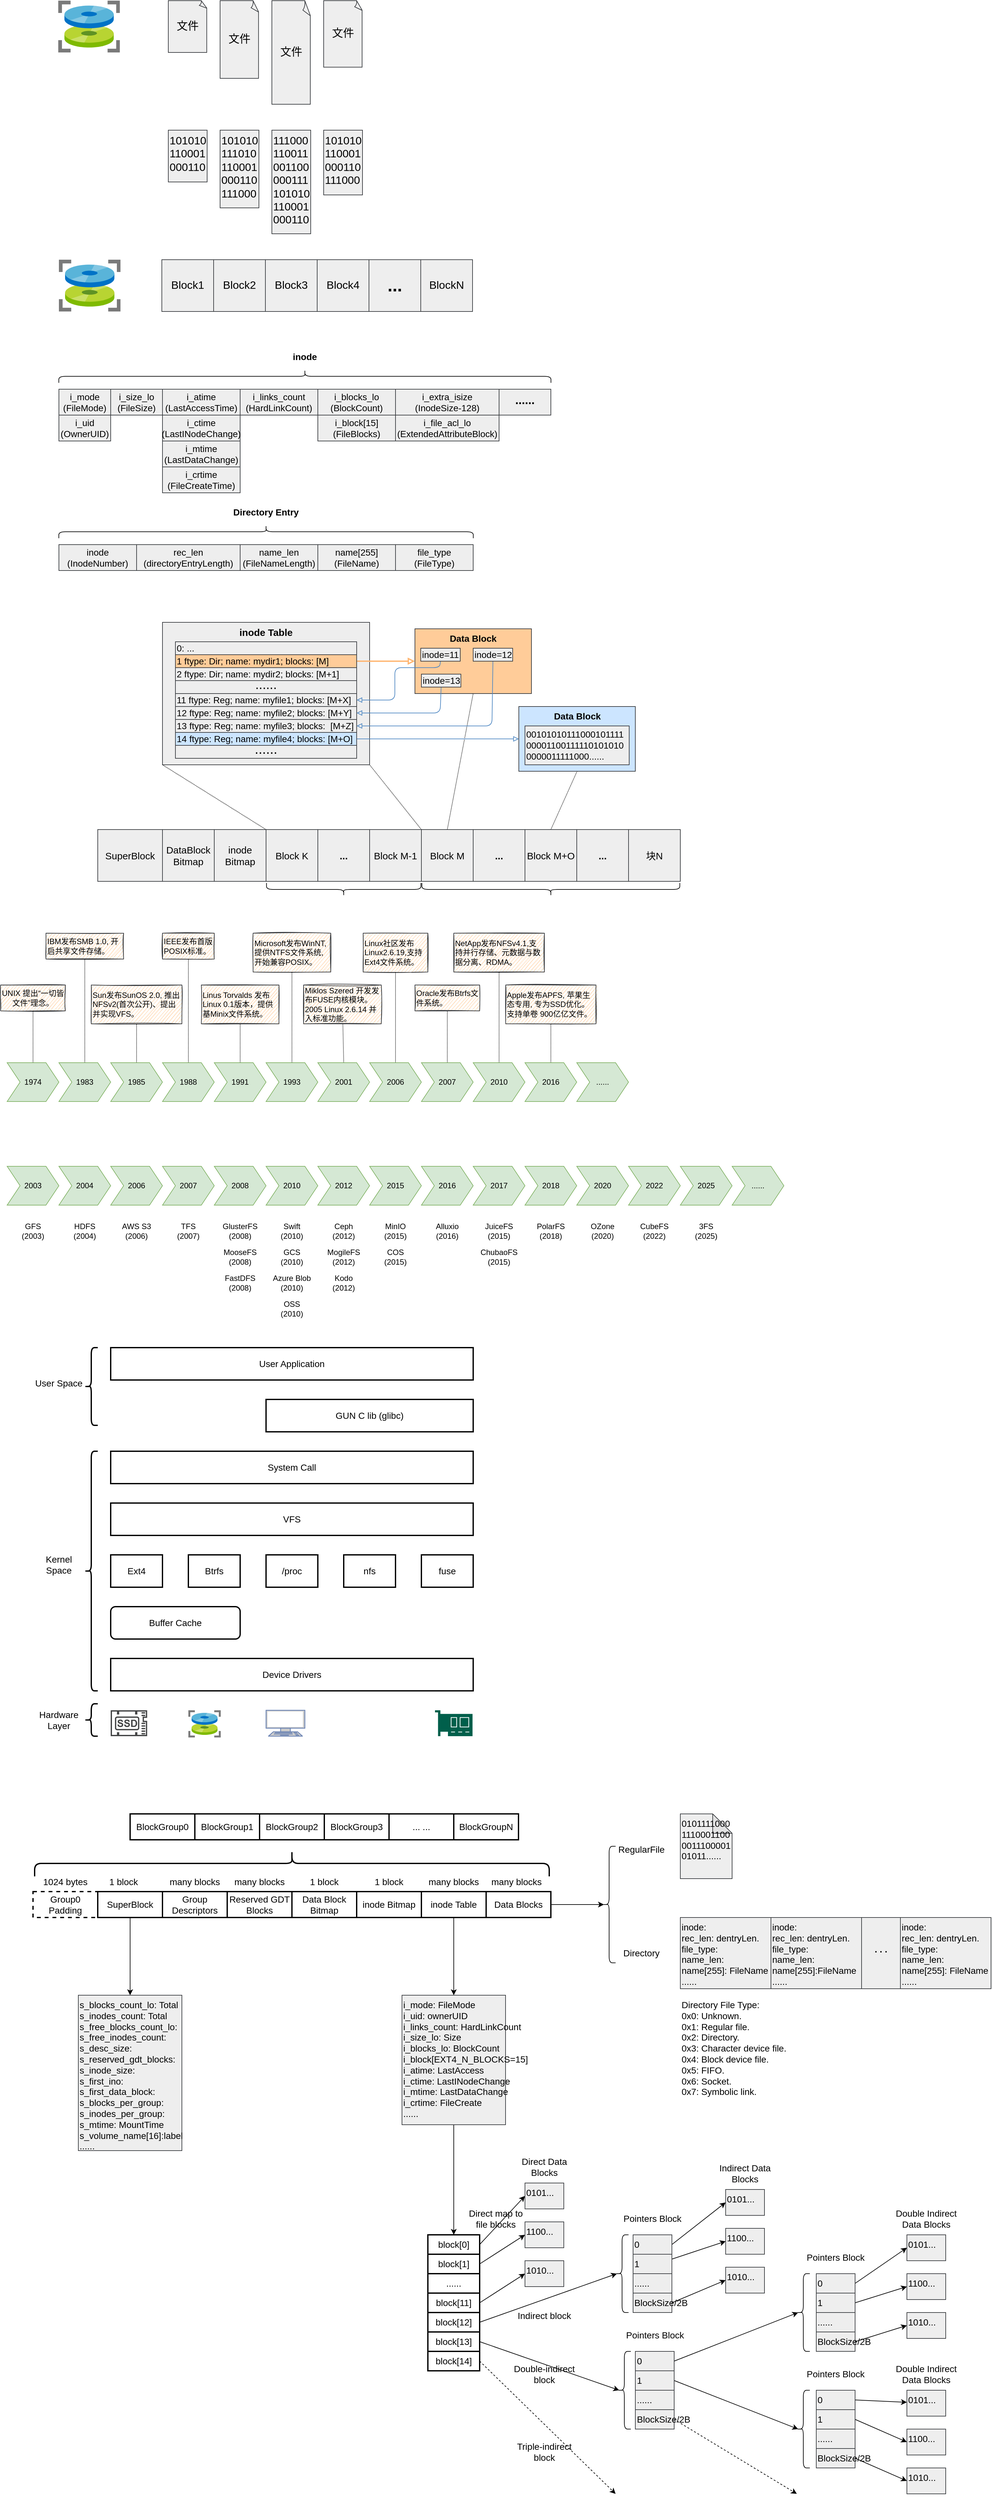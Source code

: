 <mxfile version="15.8.7" type="device"><diagram id="xLZwLdsmPBUu1lq8V1ux" name="Page-1"><mxGraphModel dx="1399" dy="2727" grid="1" gridSize="10" guides="1" tooltips="1" connect="1" arrows="1" fold="1" page="1" pageScale="1" pageWidth="827" pageHeight="1169" math="0" shadow="0"><root><mxCell id="0"/><mxCell id="1" parent="0"/><mxCell id="uOI6TBiiWPIxspWyjKTz-347" value="Data Block" style="rounded=0;whiteSpace=wrap;html=1;shadow=0;glass=0;labelBackgroundColor=none;sketch=0;fontSize=14;strokeWidth=1;fillColor=#ffcc99;strokeColor=#36393d;align=center;verticalAlign=top;fontStyle=1" vertex="1" parent="1"><mxGeometry x="630" y="-550" width="180" height="100" as="geometry"/></mxCell><mxCell id="uOI6TBiiWPIxspWyjKTz-343" value="inode Table" style="rounded=0;whiteSpace=wrap;html=1;shadow=0;glass=0;labelBackgroundColor=none;sketch=0;fontSize=15;strokeWidth=1;fillColor=#eeeeee;strokeColor=#36393d;align=center;verticalAlign=top;fontStyle=1" vertex="1" parent="1"><mxGeometry x="240" y="-560" width="320" height="220" as="geometry"/></mxCell><mxCell id="uOI6TBiiWPIxspWyjKTz-1" value="2003" style="shape=step;perimeter=stepPerimeter;whiteSpace=wrap;html=1;fixedSize=1;fillColor=#d5e8d4;strokeColor=#82b366;" vertex="1" parent="1"><mxGeometry y="280" width="80" height="60" as="geometry"/></mxCell><mxCell id="uOI6TBiiWPIxspWyjKTz-5" value="2004" style="shape=step;perimeter=stepPerimeter;whiteSpace=wrap;html=1;fixedSize=1;fillColor=#d5e8d4;strokeColor=#82b366;" vertex="1" parent="1"><mxGeometry x="80" y="280" width="80" height="60" as="geometry"/></mxCell><mxCell id="uOI6TBiiWPIxspWyjKTz-6" value="2007" style="shape=step;perimeter=stepPerimeter;whiteSpace=wrap;html=1;fixedSize=1;fillColor=#d5e8d4;strokeColor=#82b366;" vertex="1" parent="1"><mxGeometry x="240" y="280" width="80" height="60" as="geometry"/></mxCell><mxCell id="uOI6TBiiWPIxspWyjKTz-7" value="2008" style="shape=step;perimeter=stepPerimeter;whiteSpace=wrap;html=1;fixedSize=1;fillColor=#d5e8d4;strokeColor=#82b366;" vertex="1" parent="1"><mxGeometry x="320" y="280" width="80" height="60" as="geometry"/></mxCell><mxCell id="uOI6TBiiWPIxspWyjKTz-8" value="2010" style="shape=step;perimeter=stepPerimeter;whiteSpace=wrap;html=1;fixedSize=1;fillColor=#d5e8d4;strokeColor=#82b366;" vertex="1" parent="1"><mxGeometry x="400" y="280" width="80" height="60" as="geometry"/></mxCell><mxCell id="uOI6TBiiWPIxspWyjKTz-9" value="2012" style="shape=step;perimeter=stepPerimeter;whiteSpace=wrap;html=1;fixedSize=1;fillColor=#d5e8d4;strokeColor=#82b366;" vertex="1" parent="1"><mxGeometry x="480" y="280" width="80" height="60" as="geometry"/></mxCell><mxCell id="uOI6TBiiWPIxspWyjKTz-10" value="2015" style="shape=step;perimeter=stepPerimeter;whiteSpace=wrap;html=1;fixedSize=1;fillColor=#d5e8d4;strokeColor=#82b366;" vertex="1" parent="1"><mxGeometry x="560" y="280" width="80" height="60" as="geometry"/></mxCell><mxCell id="uOI6TBiiWPIxspWyjKTz-11" value="2017" style="shape=step;perimeter=stepPerimeter;whiteSpace=wrap;html=1;fixedSize=1;fillColor=#d5e8d4;strokeColor=#82b366;" vertex="1" parent="1"><mxGeometry x="720" y="280" width="80" height="60" as="geometry"/></mxCell><mxCell id="uOI6TBiiWPIxspWyjKTz-12" value="2018" style="shape=step;perimeter=stepPerimeter;whiteSpace=wrap;html=1;fixedSize=1;fillColor=#d5e8d4;strokeColor=#82b366;" vertex="1" parent="1"><mxGeometry x="800" y="280" width="80" height="60" as="geometry"/></mxCell><mxCell id="uOI6TBiiWPIxspWyjKTz-13" value="2020" style="shape=step;perimeter=stepPerimeter;whiteSpace=wrap;html=1;fixedSize=1;fillColor=#d5e8d4;strokeColor=#82b366;" vertex="1" parent="1"><mxGeometry x="880" y="280" width="80" height="60" as="geometry"/></mxCell><mxCell id="uOI6TBiiWPIxspWyjKTz-14" value="2025" style="shape=step;perimeter=stepPerimeter;whiteSpace=wrap;html=1;fixedSize=1;fillColor=#d5e8d4;strokeColor=#82b366;" vertex="1" parent="1"><mxGeometry x="1040" y="280" width="80" height="60" as="geometry"/></mxCell><mxCell id="uOI6TBiiWPIxspWyjKTz-17" value="GFS&lt;br&gt;(2003)" style="text;html=1;strokeColor=none;fillColor=none;align=center;verticalAlign=middle;whiteSpace=wrap;rounded=0;" vertex="1" parent="1"><mxGeometry y="360" width="80" height="40" as="geometry"/></mxCell><mxCell id="uOI6TBiiWPIxspWyjKTz-18" value="3FS&lt;br&gt;(2025)" style="text;html=1;strokeColor=none;fillColor=none;align=center;verticalAlign=middle;whiteSpace=wrap;rounded=0;" vertex="1" parent="1"><mxGeometry x="1040" y="360" width="80" height="40" as="geometry"/></mxCell><mxCell id="uOI6TBiiWPIxspWyjKTz-19" value="HDFS&lt;br&gt;(2004)" style="text;html=1;strokeColor=none;fillColor=none;align=center;verticalAlign=middle;whiteSpace=wrap;rounded=0;" vertex="1" parent="1"><mxGeometry x="80" y="360" width="80" height="40" as="geometry"/></mxCell><mxCell id="uOI6TBiiWPIxspWyjKTz-20" value="TFS&lt;br&gt;(2007)" style="text;html=1;strokeColor=none;fillColor=none;align=center;verticalAlign=middle;whiteSpace=wrap;rounded=0;" vertex="1" parent="1"><mxGeometry x="240" y="360" width="80" height="40" as="geometry"/></mxCell><mxCell id="uOI6TBiiWPIxspWyjKTz-21" value="GlusterFS&lt;br&gt;(2008)" style="text;html=1;strokeColor=none;fillColor=none;align=center;verticalAlign=middle;whiteSpace=wrap;rounded=0;" vertex="1" parent="1"><mxGeometry x="320" y="360" width="80" height="40" as="geometry"/></mxCell><mxCell id="uOI6TBiiWPIxspWyjKTz-22" value="MooseFS&lt;br&gt;(2008)" style="text;html=1;strokeColor=none;fillColor=none;align=center;verticalAlign=middle;whiteSpace=wrap;rounded=0;" vertex="1" parent="1"><mxGeometry x="320" y="400" width="80" height="40" as="geometry"/></mxCell><mxCell id="uOI6TBiiWPIxspWyjKTz-23" value="FastDFS&lt;br&gt;(2008)" style="text;html=1;strokeColor=none;fillColor=none;align=center;verticalAlign=middle;whiteSpace=wrap;rounded=0;" vertex="1" parent="1"><mxGeometry x="320" y="440" width="80" height="40" as="geometry"/></mxCell><mxCell id="uOI6TBiiWPIxspWyjKTz-24" value="Swift&lt;br&gt;(2010)" style="text;html=1;strokeColor=none;fillColor=none;align=center;verticalAlign=middle;whiteSpace=wrap;rounded=0;" vertex="1" parent="1"><mxGeometry x="400" y="360" width="80" height="40" as="geometry"/></mxCell><mxCell id="uOI6TBiiWPIxspWyjKTz-25" value="Ceph&lt;br&gt;(2012)" style="text;html=1;strokeColor=none;fillColor=none;align=center;verticalAlign=middle;whiteSpace=wrap;rounded=0;labelBackgroundColor=default;" vertex="1" parent="1"><mxGeometry x="480" y="360" width="80" height="40" as="geometry"/></mxCell><mxCell id="uOI6TBiiWPIxspWyjKTz-26" value="MogileFS&lt;br&gt;(2012)" style="text;html=1;strokeColor=none;fillColor=none;align=center;verticalAlign=middle;whiteSpace=wrap;rounded=0;" vertex="1" parent="1"><mxGeometry x="480" y="400" width="80" height="40" as="geometry"/></mxCell><mxCell id="uOI6TBiiWPIxspWyjKTz-27" value="MinIO&lt;br&gt;(2015)" style="text;html=1;strokeColor=none;fillColor=none;align=center;verticalAlign=middle;whiteSpace=wrap;rounded=0;" vertex="1" parent="1"><mxGeometry x="560" y="360" width="80" height="40" as="geometry"/></mxCell><mxCell id="uOI6TBiiWPIxspWyjKTz-28" value="JuiceFS&lt;br&gt;(2015)" style="text;html=1;strokeColor=none;fillColor=none;align=center;verticalAlign=middle;whiteSpace=wrap;rounded=0;" vertex="1" parent="1"><mxGeometry x="720" y="360" width="80" height="40" as="geometry"/></mxCell><mxCell id="uOI6TBiiWPIxspWyjKTz-29" value="ChubaoFS&lt;br&gt;(2015)" style="text;html=1;strokeColor=none;fillColor=none;align=center;verticalAlign=middle;whiteSpace=wrap;rounded=0;" vertex="1" parent="1"><mxGeometry x="720" y="400" width="80" height="40" as="geometry"/></mxCell><mxCell id="uOI6TBiiWPIxspWyjKTz-30" value="PolarFS&lt;br&gt;(2018)" style="text;html=1;strokeColor=none;fillColor=none;align=center;verticalAlign=middle;whiteSpace=wrap;rounded=0;" vertex="1" parent="1"><mxGeometry x="800" y="360" width="80" height="40" as="geometry"/></mxCell><mxCell id="uOI6TBiiWPIxspWyjKTz-31" value="OZone&lt;br&gt;(2020)" style="text;html=1;strokeColor=none;fillColor=none;align=center;verticalAlign=middle;whiteSpace=wrap;rounded=0;" vertex="1" parent="1"><mxGeometry x="880" y="360" width="80" height="40" as="geometry"/></mxCell><mxCell id="uOI6TBiiWPIxspWyjKTz-32" value="2006" style="shape=step;perimeter=stepPerimeter;whiteSpace=wrap;html=1;fixedSize=1;fillColor=#d5e8d4;strokeColor=#82b366;" vertex="1" parent="1"><mxGeometry x="160" y="280" width="80" height="60" as="geometry"/></mxCell><mxCell id="uOI6TBiiWPIxspWyjKTz-33" value="AWS S3&lt;br&gt;(2006)" style="text;html=1;strokeColor=none;fillColor=none;align=center;verticalAlign=middle;whiteSpace=wrap;rounded=0;" vertex="1" parent="1"><mxGeometry x="160" y="360" width="80" height="40" as="geometry"/></mxCell><mxCell id="uOI6TBiiWPIxspWyjKTz-34" value="GCS&lt;br&gt;(2010)" style="text;html=1;strokeColor=none;fillColor=none;align=center;verticalAlign=middle;whiteSpace=wrap;rounded=0;" vertex="1" parent="1"><mxGeometry x="400" y="400" width="80" height="40" as="geometry"/></mxCell><mxCell id="uOI6TBiiWPIxspWyjKTz-35" value="2016" style="shape=step;perimeter=stepPerimeter;whiteSpace=wrap;html=1;fixedSize=1;fillColor=#d5e8d4;strokeColor=#82b366;" vertex="1" parent="1"><mxGeometry x="640" y="280" width="80" height="60" as="geometry"/></mxCell><mxCell id="uOI6TBiiWPIxspWyjKTz-36" value="Alluxio&lt;br&gt;(2016)" style="text;html=1;strokeColor=none;fillColor=none;align=center;verticalAlign=middle;whiteSpace=wrap;rounded=0;" vertex="1" parent="1"><mxGeometry x="640" y="360" width="80" height="40" as="geometry"/></mxCell><mxCell id="uOI6TBiiWPIxspWyjKTz-37" value="Azure Blob&lt;br&gt;(2010)" style="text;html=1;strokeColor=none;fillColor=none;align=center;verticalAlign=middle;whiteSpace=wrap;rounded=0;" vertex="1" parent="1"><mxGeometry x="400" y="440" width="80" height="40" as="geometry"/></mxCell><mxCell id="uOI6TBiiWPIxspWyjKTz-38" value="COS&lt;br&gt;(2015)" style="text;html=1;strokeColor=none;fillColor=none;align=center;verticalAlign=middle;whiteSpace=wrap;rounded=0;" vertex="1" parent="1"><mxGeometry x="560" y="400" width="80" height="40" as="geometry"/></mxCell><mxCell id="uOI6TBiiWPIxspWyjKTz-39" value="Kodo&lt;br&gt;(2012)" style="text;html=1;strokeColor=none;fillColor=none;align=center;verticalAlign=middle;whiteSpace=wrap;rounded=0;labelBackgroundColor=default;" vertex="1" parent="1"><mxGeometry x="480" y="440" width="80" height="40" as="geometry"/></mxCell><mxCell id="uOI6TBiiWPIxspWyjKTz-248" style="edgeStyle=none;rounded=0;orthogonalLoop=1;jettySize=auto;html=1;exitX=0.5;exitY=0;exitDx=0;exitDy=0;entryX=0.5;entryY=1;entryDx=0;entryDy=0;dashed=1;dashPattern=1 1;fontSize=14;endArrow=none;endFill=0;" edge="1" parent="1" source="uOI6TBiiWPIxspWyjKTz-40" target="uOI6TBiiWPIxspWyjKTz-41"><mxGeometry relative="1" as="geometry"/></mxCell><mxCell id="uOI6TBiiWPIxspWyjKTz-40" value="1974" style="shape=step;perimeter=stepPerimeter;whiteSpace=wrap;html=1;fixedSize=1;fillColor=#d5e8d4;strokeColor=#82b366;" vertex="1" parent="1"><mxGeometry y="120" width="80" height="60" as="geometry"/></mxCell><mxCell id="uOI6TBiiWPIxspWyjKTz-41" value="UNIX 提出“一切皆文件”理念。" style="text;html=1;strokeColor=#36393d;fillColor=#ffcc99;align=center;verticalAlign=middle;whiteSpace=wrap;rounded=0;sketch=1;" vertex="1" parent="1"><mxGeometry x="-10" width="100" height="40" as="geometry"/></mxCell><mxCell id="uOI6TBiiWPIxspWyjKTz-253" style="edgeStyle=none;rounded=0;orthogonalLoop=1;jettySize=auto;html=1;exitX=0.5;exitY=0;exitDx=0;exitDy=0;entryX=0.5;entryY=1;entryDx=0;entryDy=0;dashed=1;dashPattern=1 1;fontSize=14;endArrow=none;endFill=0;" edge="1" parent="1" source="uOI6TBiiWPIxspWyjKTz-42" target="uOI6TBiiWPIxspWyjKTz-252"><mxGeometry relative="1" as="geometry"/></mxCell><mxCell id="uOI6TBiiWPIxspWyjKTz-42" value="1988" style="shape=step;perimeter=stepPerimeter;whiteSpace=wrap;html=1;fixedSize=1;fillColor=#d5e8d4;strokeColor=#82b366;" vertex="1" parent="1"><mxGeometry x="240" y="120" width="80" height="60" as="geometry"/></mxCell><mxCell id="uOI6TBiiWPIxspWyjKTz-255" style="edgeStyle=none;rounded=0;orthogonalLoop=1;jettySize=auto;html=1;exitX=0.5;exitY=0;exitDx=0;exitDy=0;entryX=0.5;entryY=1;entryDx=0;entryDy=0;dashed=1;dashPattern=1 1;fontSize=14;endArrow=none;endFill=0;" edge="1" parent="1" source="uOI6TBiiWPIxspWyjKTz-43" target="uOI6TBiiWPIxspWyjKTz-254"><mxGeometry relative="1" as="geometry"/></mxCell><mxCell id="uOI6TBiiWPIxspWyjKTz-43" value="1991" style="shape=step;perimeter=stepPerimeter;whiteSpace=wrap;html=1;fixedSize=1;fillColor=#d5e8d4;strokeColor=#82b366;" vertex="1" parent="1"><mxGeometry x="320" y="120" width="80" height="60" as="geometry"/></mxCell><mxCell id="uOI6TBiiWPIxspWyjKTz-47" value="OSS&lt;br&gt;(2010)" style="text;html=1;strokeColor=none;fillColor=none;align=center;verticalAlign=middle;whiteSpace=wrap;rounded=0;" vertex="1" parent="1"><mxGeometry x="400" y="480" width="80" height="40" as="geometry"/></mxCell><mxCell id="uOI6TBiiWPIxspWyjKTz-50" value="VFS" style="rounded=0;whiteSpace=wrap;html=1;labelBackgroundColor=none;strokeWidth=2;fontSize=14;" vertex="1" parent="1"><mxGeometry x="160" y="800" width="560" height="50" as="geometry"/></mxCell><mxCell id="uOI6TBiiWPIxspWyjKTz-51" value="&lt;div style=&quot;text-align: left; font-size: 14px;&quot;&gt;&lt;span style=&quot;font-size: 14px;&quot;&gt;Btrfs&lt;/span&gt;&lt;/div&gt;" style="rounded=0;whiteSpace=wrap;html=1;labelBackgroundColor=none;strokeWidth=2;fontSize=14;" vertex="1" parent="1"><mxGeometry x="280" y="880" width="80" height="50" as="geometry"/></mxCell><mxCell id="uOI6TBiiWPIxspWyjKTz-52" value="nfs" style="rounded=0;whiteSpace=wrap;html=1;labelBackgroundColor=none;strokeWidth=2;fontSize=14;" vertex="1" parent="1"><mxGeometry x="520" y="880" width="80" height="50" as="geometry"/></mxCell><mxCell id="uOI6TBiiWPIxspWyjKTz-53" value="/proc" style="rounded=0;whiteSpace=wrap;html=1;labelBackgroundColor=none;strokeWidth=2;fontSize=14;" vertex="1" parent="1"><mxGeometry x="400" y="880" width="80" height="50" as="geometry"/></mxCell><mxCell id="uOI6TBiiWPIxspWyjKTz-58" value="User Application" style="rounded=0;whiteSpace=wrap;html=1;labelBackgroundColor=none;strokeWidth=2;fontSize=14;" vertex="1" parent="1"><mxGeometry x="160" y="560" width="560" height="50" as="geometry"/></mxCell><mxCell id="uOI6TBiiWPIxspWyjKTz-59" value="GUN C lib (glibc)" style="rounded=0;whiteSpace=wrap;html=1;labelBackgroundColor=none;strokeWidth=2;fontSize=14;" vertex="1" parent="1"><mxGeometry x="400" y="640" width="320" height="50" as="geometry"/></mxCell><mxCell id="uOI6TBiiWPIxspWyjKTz-60" value="System Call" style="rounded=0;whiteSpace=wrap;html=1;labelBackgroundColor=none;strokeWidth=2;fontSize=14;" vertex="1" parent="1"><mxGeometry x="160" y="720" width="560" height="50" as="geometry"/></mxCell><mxCell id="uOI6TBiiWPIxspWyjKTz-61" value="Device Drivers" style="rounded=0;whiteSpace=wrap;html=1;labelBackgroundColor=none;strokeWidth=2;fontSize=14;" vertex="1" parent="1"><mxGeometry x="160" y="1040" width="560" height="50" as="geometry"/></mxCell><mxCell id="uOI6TBiiWPIxspWyjKTz-62" value="Buffer Cache" style="rounded=1;whiteSpace=wrap;html=1;labelBackgroundColor=none;strokeWidth=2;fontSize=14;" vertex="1" parent="1"><mxGeometry x="160" y="960" width="200" height="50" as="geometry"/></mxCell><mxCell id="uOI6TBiiWPIxspWyjKTz-63" value="&lt;div style=&quot;text-align: left; font-size: 14px;&quot;&gt;&lt;span style=&quot;font-size: 14px;&quot;&gt;Ext4&lt;/span&gt;&lt;/div&gt;" style="rounded=0;whiteSpace=wrap;html=1;labelBackgroundColor=none;strokeWidth=2;fontSize=14;" vertex="1" parent="1"><mxGeometry x="160" y="880" width="80" height="50" as="geometry"/></mxCell><mxCell id="uOI6TBiiWPIxspWyjKTz-65" value="" style="sketch=0;aspect=fixed;html=1;points=[];align=center;image;fontSize=14;image=img/lib/mscae/MD_snapshot.svg;labelBackgroundColor=none;fillColor=none;strokeWidth=2;" vertex="1" parent="1"><mxGeometry x="280" y="1120" width="50" height="42" as="geometry"/></mxCell><mxCell id="uOI6TBiiWPIxspWyjKTz-66" value="" style="sketch=0;pointerEvents=1;shadow=0;dashed=0;html=1;strokeColor=none;fillColor=#434445;aspect=fixed;labelPosition=center;verticalLabelPosition=bottom;verticalAlign=top;align=center;outlineConnect=0;shape=mxgraph.vvd.ssd;labelBackgroundColor=none;strokeWidth=2;fontSize=14;" vertex="1" parent="1"><mxGeometry x="160" y="1120" width="56.34" height="40" as="geometry"/></mxCell><mxCell id="uOI6TBiiWPIxspWyjKTz-67" value="" style="sketch=0;pointerEvents=1;shadow=0;dashed=0;html=1;strokeColor=none;fillColor=#005F4B;labelPosition=center;verticalLabelPosition=bottom;verticalAlign=top;align=center;outlineConnect=0;shape=mxgraph.veeam2.network_card;labelBackgroundColor=none;strokeWidth=2;fontSize=14;" vertex="1" parent="1"><mxGeometry x="661" y="1120" width="58" height="40" as="geometry"/></mxCell><mxCell id="uOI6TBiiWPIxspWyjKTz-68" value="" style="fontColor=#0066CC;verticalAlign=top;verticalLabelPosition=bottom;labelPosition=center;align=center;html=1;outlineConnect=0;fillColor=#CCCCCC;strokeColor=#6881B3;gradientColor=none;gradientDirection=north;strokeWidth=2;shape=mxgraph.networks.terminal;labelBackgroundColor=none;fontSize=14;" vertex="1" parent="1"><mxGeometry x="400" y="1120" width="60" height="40" as="geometry"/></mxCell><mxCell id="uOI6TBiiWPIxspWyjKTz-69" value="" style="shape=curlyBracket;whiteSpace=wrap;html=1;rounded=1;labelBackgroundColor=none;fillColor=none;size=0.5;strokeWidth=2;fontSize=14;" vertex="1" parent="1"><mxGeometry x="120" y="560" width="20" height="120" as="geometry"/></mxCell><mxCell id="uOI6TBiiWPIxspWyjKTz-70" value="" style="shape=curlyBracket;whiteSpace=wrap;html=1;rounded=1;labelBackgroundColor=none;fillColor=none;strokeWidth=2;fontSize=14;" vertex="1" parent="1"><mxGeometry x="120" y="720" width="20" height="370" as="geometry"/></mxCell><mxCell id="uOI6TBiiWPIxspWyjKTz-72" value="User Space" style="text;html=1;strokeColor=none;fillColor=none;align=center;verticalAlign=middle;whiteSpace=wrap;rounded=0;labelBackgroundColor=none;strokeWidth=2;fontSize=14;" vertex="1" parent="1"><mxGeometry x="40" y="600" width="80" height="30" as="geometry"/></mxCell><mxCell id="uOI6TBiiWPIxspWyjKTz-73" value="Kernel Space" style="text;html=1;strokeColor=none;fillColor=none;align=center;verticalAlign=middle;whiteSpace=wrap;rounded=0;labelBackgroundColor=none;strokeWidth=2;fontSize=14;" vertex="1" parent="1"><mxGeometry x="40" y="880" width="80" height="30" as="geometry"/></mxCell><mxCell id="uOI6TBiiWPIxspWyjKTz-76" value="" style="shape=curlyBracket;whiteSpace=wrap;html=1;rounded=1;labelBackgroundColor=none;fillColor=none;size=0.5;strokeWidth=2;fontSize=14;" vertex="1" parent="1"><mxGeometry x="120" y="1110" width="20" height="50" as="geometry"/></mxCell><mxCell id="uOI6TBiiWPIxspWyjKTz-77" value="Hardware Layer" style="text;html=1;strokeColor=none;fillColor=none;align=center;verticalAlign=middle;whiteSpace=wrap;rounded=0;labelBackgroundColor=none;strokeWidth=2;fontSize=14;" vertex="1" parent="1"><mxGeometry x="40" y="1120" width="80" height="30" as="geometry"/></mxCell><mxCell id="uOI6TBiiWPIxspWyjKTz-79" value="BlockGroup0" style="rounded=0;whiteSpace=wrap;html=1;labelBackgroundColor=none;fontSize=14;strokeWidth=2;" vertex="1" parent="1"><mxGeometry x="190" y="1280" width="100" height="40" as="geometry"/></mxCell><mxCell id="uOI6TBiiWPIxspWyjKTz-84" value="BlockGroup1" style="rounded=0;whiteSpace=wrap;html=1;labelBackgroundColor=none;fontSize=14;strokeWidth=2;" vertex="1" parent="1"><mxGeometry x="290" y="1280" width="100" height="40" as="geometry"/></mxCell><mxCell id="uOI6TBiiWPIxspWyjKTz-85" value="BlockGroup2" style="rounded=0;whiteSpace=wrap;html=1;labelBackgroundColor=none;fontSize=14;strokeWidth=2;" vertex="1" parent="1"><mxGeometry x="390" y="1280" width="100" height="40" as="geometry"/></mxCell><mxCell id="uOI6TBiiWPIxspWyjKTz-86" value="... ..." style="rounded=0;whiteSpace=wrap;html=1;labelBackgroundColor=none;fontSize=14;strokeWidth=2;" vertex="1" parent="1"><mxGeometry x="590" y="1280" width="100" height="40" as="geometry"/></mxCell><mxCell id="uOI6TBiiWPIxspWyjKTz-87" value="BlockGroupN" style="rounded=0;whiteSpace=wrap;html=1;labelBackgroundColor=none;fontSize=14;strokeWidth=2;" vertex="1" parent="1"><mxGeometry x="690" y="1280" width="100" height="40" as="geometry"/></mxCell><mxCell id="uOI6TBiiWPIxspWyjKTz-88" value="Group0 Padding" style="rounded=0;whiteSpace=wrap;html=1;labelBackgroundColor=none;fontSize=14;strokeWidth=2;dashed=1;" vertex="1" parent="1"><mxGeometry x="40" y="1400" width="100" height="40" as="geometry"/></mxCell><mxCell id="uOI6TBiiWPIxspWyjKTz-89" value="SuperBlock" style="rounded=0;whiteSpace=wrap;html=1;labelBackgroundColor=none;fontSize=14;strokeWidth=2;" vertex="1" parent="1"><mxGeometry x="140" y="1400" width="100" height="40" as="geometry"/></mxCell><mxCell id="uOI6TBiiWPIxspWyjKTz-90" value="Group Descriptors" style="rounded=0;whiteSpace=wrap;html=1;labelBackgroundColor=none;fontSize=14;strokeWidth=2;" vertex="1" parent="1"><mxGeometry x="240" y="1400" width="100" height="40" as="geometry"/></mxCell><mxCell id="uOI6TBiiWPIxspWyjKTz-91" value="Reserved GDT Blocks" style="rounded=0;whiteSpace=wrap;html=1;labelBackgroundColor=none;fontSize=14;strokeWidth=2;" vertex="1" parent="1"><mxGeometry x="340" y="1400" width="100" height="40" as="geometry"/></mxCell><mxCell id="uOI6TBiiWPIxspWyjKTz-92" value="Data Block Bitmap" style="rounded=0;whiteSpace=wrap;html=1;labelBackgroundColor=none;fontSize=14;strokeWidth=2;" vertex="1" parent="1"><mxGeometry x="440" y="1400" width="100" height="40" as="geometry"/></mxCell><mxCell id="uOI6TBiiWPIxspWyjKTz-120" style="edgeStyle=none;rounded=0;orthogonalLoop=1;jettySize=auto;html=1;exitX=0.5;exitY=1;exitDx=0;exitDy=0;fontSize=14;" edge="1" parent="1" source="uOI6TBiiWPIxspWyjKTz-94" target="uOI6TBiiWPIxspWyjKTz-119"><mxGeometry relative="1" as="geometry"/></mxCell><mxCell id="uOI6TBiiWPIxspWyjKTz-93" value="inode Bitmap" style="rounded=0;whiteSpace=wrap;html=1;labelBackgroundColor=none;fontSize=14;strokeWidth=2;" vertex="1" parent="1"><mxGeometry x="540" y="1400" width="100" height="40" as="geometry"/></mxCell><mxCell id="uOI6TBiiWPIxspWyjKTz-94" value="inode Table" style="rounded=0;whiteSpace=wrap;html=1;labelBackgroundColor=none;fontSize=14;strokeWidth=2;" vertex="1" parent="1"><mxGeometry x="640" y="1400" width="100" height="40" as="geometry"/></mxCell><mxCell id="uOI6TBiiWPIxspWyjKTz-231" style="edgeStyle=none;rounded=0;orthogonalLoop=1;jettySize=auto;html=1;exitX=1;exitY=0.5;exitDx=0;exitDy=0;entryX=0.1;entryY=0.5;entryDx=0;entryDy=0;entryPerimeter=0;fontSize=14;" edge="1" parent="1" source="uOI6TBiiWPIxspWyjKTz-95" target="uOI6TBiiWPIxspWyjKTz-226"><mxGeometry relative="1" as="geometry"/></mxCell><mxCell id="uOI6TBiiWPIxspWyjKTz-95" value="Data Blocks" style="rounded=0;whiteSpace=wrap;html=1;labelBackgroundColor=none;fontSize=14;strokeWidth=2;" vertex="1" parent="1"><mxGeometry x="740" y="1400" width="100" height="40" as="geometry"/></mxCell><mxCell id="uOI6TBiiWPIxspWyjKTz-106" value="1024 bytes" style="text;html=1;align=center;verticalAlign=middle;whiteSpace=wrap;rounded=0;dashed=1;labelBackgroundColor=none;fontSize=14;" vertex="1" parent="1"><mxGeometry x="50" y="1370" width="80" height="30" as="geometry"/></mxCell><mxCell id="uOI6TBiiWPIxspWyjKTz-118" style="rounded=0;orthogonalLoop=1;jettySize=auto;html=1;exitX=0.5;exitY=1;exitDx=0;exitDy=0;fontSize=14;" edge="1" parent="1" source="uOI6TBiiWPIxspWyjKTz-89" target="uOI6TBiiWPIxspWyjKTz-117"><mxGeometry relative="1" as="geometry"/></mxCell><mxCell id="uOI6TBiiWPIxspWyjKTz-107" value="1 block" style="text;html=1;align=center;verticalAlign=middle;whiteSpace=wrap;rounded=0;dashed=1;labelBackgroundColor=none;fontSize=14;" vertex="1" parent="1"><mxGeometry x="140" y="1370" width="80" height="30" as="geometry"/></mxCell><mxCell id="uOI6TBiiWPIxspWyjKTz-108" value="1 block" style="text;html=1;align=center;verticalAlign=middle;whiteSpace=wrap;rounded=0;dashed=1;labelBackgroundColor=none;fontSize=14;" vertex="1" parent="1"><mxGeometry x="450" y="1370" width="80" height="30" as="geometry"/></mxCell><mxCell id="uOI6TBiiWPIxspWyjKTz-109" value="RegularFile" style="text;html=1;align=center;verticalAlign=middle;whiteSpace=wrap;rounded=0;dashed=1;labelBackgroundColor=none;fontSize=14;" vertex="1" parent="1"><mxGeometry x="940" y="1320" width="80" height="30" as="geometry"/></mxCell><mxCell id="uOI6TBiiWPIxspWyjKTz-110" value="many blocks" style="text;html=1;align=center;verticalAlign=middle;whiteSpace=wrap;rounded=0;dashed=1;labelBackgroundColor=none;fontSize=14;" vertex="1" parent="1"><mxGeometry x="650" y="1370" width="80" height="30" as="geometry"/></mxCell><mxCell id="uOI6TBiiWPIxspWyjKTz-111" value="many blocks" style="text;html=1;align=center;verticalAlign=middle;whiteSpace=wrap;rounded=0;dashed=1;labelBackgroundColor=none;fontSize=14;" vertex="1" parent="1"><mxGeometry x="747" y="1370" width="80" height="30" as="geometry"/></mxCell><mxCell id="uOI6TBiiWPIxspWyjKTz-112" value="many blocks" style="text;html=1;align=center;verticalAlign=middle;whiteSpace=wrap;rounded=0;dashed=1;labelBackgroundColor=none;fontSize=14;" vertex="1" parent="1"><mxGeometry x="250" y="1370" width="80" height="30" as="geometry"/></mxCell><mxCell id="uOI6TBiiWPIxspWyjKTz-113" value="many blocks" style="text;html=1;align=center;verticalAlign=middle;whiteSpace=wrap;rounded=0;dashed=1;labelBackgroundColor=none;fontSize=14;" vertex="1" parent="1"><mxGeometry x="350" y="1370" width="80" height="30" as="geometry"/></mxCell><mxCell id="uOI6TBiiWPIxspWyjKTz-114" value="BlockGroup3" style="rounded=0;whiteSpace=wrap;html=1;labelBackgroundColor=none;fontSize=14;strokeWidth=2;" vertex="1" parent="1"><mxGeometry x="490" y="1280" width="100" height="40" as="geometry"/></mxCell><mxCell id="uOI6TBiiWPIxspWyjKTz-115" value="" style="shape=curlyBracket;whiteSpace=wrap;html=1;rounded=1;labelBackgroundColor=none;fontSize=14;strokeWidth=2;fillColor=none;rotation=90;size=0.5;" vertex="1" parent="1"><mxGeometry x="420" y="959" width="40" height="795" as="geometry"/></mxCell><mxCell id="uOI6TBiiWPIxspWyjKTz-117" value="&lt;div&gt;s_blocks_count_lo: Total&lt;/div&gt;&lt;div&gt;s_inodes_count: Total&lt;/div&gt;&lt;div&gt;s_free_blocks_count_lo:&lt;/div&gt;&lt;div&gt;s_free_inodes_count:&amp;nbsp;&lt;/div&gt;&lt;div&gt;s_desc_size:&lt;/div&gt;&lt;div&gt;s_reserved_gdt_blocks:&lt;/div&gt;&lt;div&gt;s_inode_size:&lt;/div&gt;&lt;div&gt;s_first_ino:&lt;/div&gt;&lt;div&gt;s_first_data_block:&lt;/div&gt;&lt;div&gt;s_blocks_per_group:&lt;/div&gt;&lt;div&gt;s_inodes_per_group:&lt;/div&gt;&lt;div&gt;s_mtime: MountTime&lt;/div&gt;&lt;div&gt;s_volume_name[16]:label&lt;/div&gt;&lt;div&gt;......&lt;/div&gt;" style="rounded=0;whiteSpace=wrap;html=1;labelBackgroundColor=none;fontSize=14;strokeWidth=1;fillColor=#eeeeee;strokeColor=#36393d;align=left;verticalAlign=top;" vertex="1" parent="1"><mxGeometry x="110" y="1560" width="160" height="240" as="geometry"/></mxCell><mxCell id="uOI6TBiiWPIxspWyjKTz-221" style="edgeStyle=none;rounded=0;orthogonalLoop=1;jettySize=auto;html=1;exitX=0.5;exitY=1;exitDx=0;exitDy=0;fontSize=14;" edge="1" parent="1" source="uOI6TBiiWPIxspWyjKTz-119" target="uOI6TBiiWPIxspWyjKTz-121"><mxGeometry relative="1" as="geometry"/></mxCell><mxCell id="uOI6TBiiWPIxspWyjKTz-119" value="&lt;div&gt;i_mode: FileMode&lt;/div&gt;&lt;div&gt;i_uid: ownerUID&lt;/div&gt;&lt;div&gt;i_links_count: HardLinkCount&lt;/div&gt;&lt;div&gt;i_size_lo: Size&lt;/div&gt;&lt;div&gt;i_blocks_lo: BlockCount&lt;/div&gt;&lt;div&gt;i_block[EXT4_N_BLOCKS=15]&lt;/div&gt;&lt;div&gt;i_atime: LastAccess&lt;/div&gt;&lt;div&gt;i_ctime: LastINodeChange&lt;/div&gt;&lt;div&gt;i_mtime: LastDataChange&lt;/div&gt;&lt;div&gt;i_crtime: FileCreate&lt;/div&gt;&lt;div&gt;......&lt;/div&gt;" style="rounded=0;whiteSpace=wrap;html=1;labelBackgroundColor=none;fontSize=14;strokeWidth=1;fillColor=#eeeeee;strokeColor=#36393d;align=left;verticalAlign=top;" vertex="1" parent="1"><mxGeometry x="610" y="1560" width="160" height="200" as="geometry"/></mxCell><mxCell id="uOI6TBiiWPIxspWyjKTz-141" style="edgeStyle=none;rounded=0;orthogonalLoop=1;jettySize=auto;html=1;exitX=1;exitY=0.5;exitDx=0;exitDy=0;fontSize=14;entryX=0;entryY=0.5;entryDx=0;entryDy=0;" edge="1" parent="1" source="uOI6TBiiWPIxspWyjKTz-121" target="uOI6TBiiWPIxspWyjKTz-126"><mxGeometry relative="1" as="geometry"/></mxCell><mxCell id="uOI6TBiiWPIxspWyjKTz-121" value="block[0]" style="rounded=0;whiteSpace=wrap;html=1;labelBackgroundColor=none;fontSize=14;strokeWidth=2;" vertex="1" parent="1"><mxGeometry x="650" y="1930" width="80" height="30" as="geometry"/></mxCell><mxCell id="uOI6TBiiWPIxspWyjKTz-140" style="edgeStyle=none;rounded=0;orthogonalLoop=1;jettySize=auto;html=1;exitX=1;exitY=0.5;exitDx=0;exitDy=0;fontSize=14;entryX=0;entryY=0.5;entryDx=0;entryDy=0;" edge="1" parent="1" source="uOI6TBiiWPIxspWyjKTz-122" target="uOI6TBiiWPIxspWyjKTz-127"><mxGeometry relative="1" as="geometry"/></mxCell><mxCell id="uOI6TBiiWPIxspWyjKTz-122" value="block[1]" style="rounded=0;whiteSpace=wrap;html=1;labelBackgroundColor=none;fontSize=14;strokeWidth=2;" vertex="1" parent="1"><mxGeometry x="650" y="1960" width="80" height="30" as="geometry"/></mxCell><mxCell id="uOI6TBiiWPIxspWyjKTz-126" value="0101..." style="rounded=0;whiteSpace=wrap;html=1;labelBackgroundColor=none;fontSize=14;strokeWidth=1;fillColor=#eeeeee;strokeColor=#36393d;align=left;verticalAlign=top;" vertex="1" parent="1"><mxGeometry x="800" y="1850" width="60" height="40" as="geometry"/></mxCell><mxCell id="uOI6TBiiWPIxspWyjKTz-127" value="1100..." style="rounded=0;whiteSpace=wrap;html=1;labelBackgroundColor=none;fontSize=14;strokeWidth=1;fillColor=#eeeeee;strokeColor=#36393d;align=left;verticalAlign=top;" vertex="1" parent="1"><mxGeometry x="800" y="1910" width="60" height="40" as="geometry"/></mxCell><mxCell id="uOI6TBiiWPIxspWyjKTz-129" value="......" style="rounded=0;whiteSpace=wrap;html=1;labelBackgroundColor=none;fontSize=14;strokeWidth=2;" vertex="1" parent="1"><mxGeometry x="650" y="1990" width="80" height="30" as="geometry"/></mxCell><mxCell id="uOI6TBiiWPIxspWyjKTz-139" style="edgeStyle=none;rounded=0;orthogonalLoop=1;jettySize=auto;html=1;exitX=1;exitY=0.5;exitDx=0;exitDy=0;fontSize=14;entryX=0;entryY=0.5;entryDx=0;entryDy=0;" edge="1" parent="1" source="uOI6TBiiWPIxspWyjKTz-130" target="uOI6TBiiWPIxspWyjKTz-134"><mxGeometry relative="1" as="geometry"/></mxCell><mxCell id="uOI6TBiiWPIxspWyjKTz-130" value="block[11]" style="rounded=0;whiteSpace=wrap;html=1;labelBackgroundColor=none;fontSize=14;strokeWidth=2;" vertex="1" parent="1"><mxGeometry x="650" y="2020" width="80" height="30" as="geometry"/></mxCell><mxCell id="uOI6TBiiWPIxspWyjKTz-163" style="edgeStyle=none;rounded=0;orthogonalLoop=1;jettySize=auto;html=1;exitX=1;exitY=0.5;exitDx=0;exitDy=0;entryX=0.1;entryY=0.5;entryDx=0;entryDy=0;entryPerimeter=0;fontSize=14;" edge="1" parent="1" source="uOI6TBiiWPIxspWyjKTz-131" target="uOI6TBiiWPIxspWyjKTz-162"><mxGeometry relative="1" as="geometry"/></mxCell><mxCell id="uOI6TBiiWPIxspWyjKTz-131" value="block[12]" style="rounded=0;whiteSpace=wrap;html=1;labelBackgroundColor=none;fontSize=14;strokeWidth=2;" vertex="1" parent="1"><mxGeometry x="650" y="2050" width="80" height="30" as="geometry"/></mxCell><mxCell id="uOI6TBiiWPIxspWyjKTz-171" style="edgeStyle=none;rounded=0;orthogonalLoop=1;jettySize=auto;html=1;exitX=1;exitY=0.5;exitDx=0;exitDy=0;entryX=0.1;entryY=0.5;entryDx=0;entryDy=0;entryPerimeter=0;fontSize=14;" edge="1" parent="1" source="uOI6TBiiWPIxspWyjKTz-132" target="uOI6TBiiWPIxspWyjKTz-190"><mxGeometry relative="1" as="geometry"><mxPoint x="942" y="2205" as="targetPoint"/></mxGeometry></mxCell><mxCell id="uOI6TBiiWPIxspWyjKTz-132" value="block[13]" style="rounded=0;whiteSpace=wrap;html=1;labelBackgroundColor=none;fontSize=14;strokeWidth=2;" vertex="1" parent="1"><mxGeometry x="650" y="2080" width="80" height="30" as="geometry"/></mxCell><mxCell id="uOI6TBiiWPIxspWyjKTz-219" style="edgeStyle=none;rounded=0;orthogonalLoop=1;jettySize=auto;html=1;exitX=1;exitY=0.5;exitDx=0;exitDy=0;fontSize=14;dashed=1;" edge="1" parent="1" source="uOI6TBiiWPIxspWyjKTz-133"><mxGeometry relative="1" as="geometry"><mxPoint x="940" y="2330" as="targetPoint"/></mxGeometry></mxCell><mxCell id="uOI6TBiiWPIxspWyjKTz-133" value="block[14]" style="rounded=0;whiteSpace=wrap;html=1;labelBackgroundColor=none;fontSize=14;strokeWidth=2;" vertex="1" parent="1"><mxGeometry x="650" y="2110" width="80" height="30" as="geometry"/></mxCell><mxCell id="uOI6TBiiWPIxspWyjKTz-134" value="1010..." style="rounded=0;whiteSpace=wrap;html=1;labelBackgroundColor=none;fontSize=14;strokeWidth=1;fillColor=#eeeeee;strokeColor=#36393d;align=left;verticalAlign=top;" vertex="1" parent="1"><mxGeometry x="800" y="1970" width="60" height="40" as="geometry"/></mxCell><mxCell id="uOI6TBiiWPIxspWyjKTz-136" value="0101111000&lt;br&gt;1110001100&lt;br&gt;0011100001&lt;br&gt;01011......" style="shape=note;whiteSpace=wrap;html=1;backgroundOutline=1;darkOpacity=0.05;labelBackgroundColor=none;fontSize=14;strokeWidth=1;fillColor=#eeeeee;strokeColor=#36393d;align=left;verticalAlign=top;" vertex="1" parent="1"><mxGeometry x="1040" y="1280" width="80" height="100" as="geometry"/></mxCell><mxCell id="uOI6TBiiWPIxspWyjKTz-138" value="Directory" style="text;html=1;align=center;verticalAlign=middle;whiteSpace=wrap;rounded=0;dashed=1;labelBackgroundColor=none;fontSize=14;" vertex="1" parent="1"><mxGeometry x="940" y="1480" width="80" height="30" as="geometry"/></mxCell><mxCell id="uOI6TBiiWPIxspWyjKTz-143" value="Direct Data Blocks" style="text;html=1;align=center;verticalAlign=middle;whiteSpace=wrap;rounded=0;dashed=1;labelBackgroundColor=none;fontSize=14;" vertex="1" parent="1"><mxGeometry x="780" y="1810" width="100" height="30" as="geometry"/></mxCell><mxCell id="uOI6TBiiWPIxspWyjKTz-156" style="edgeStyle=none;rounded=0;orthogonalLoop=1;jettySize=auto;html=1;exitX=1;exitY=0.5;exitDx=0;exitDy=0;entryX=0;entryY=0.5;entryDx=0;entryDy=0;fontSize=14;" edge="1" parent="1" source="uOI6TBiiWPIxspWyjKTz-146" target="uOI6TBiiWPIxspWyjKTz-152"><mxGeometry relative="1" as="geometry"/></mxCell><mxCell id="uOI6TBiiWPIxspWyjKTz-146" value="0" style="rounded=0;whiteSpace=wrap;html=1;labelBackgroundColor=none;fontSize=14;strokeWidth=1;fillColor=#eeeeee;strokeColor=#36393d;align=left;verticalAlign=top;" vertex="1" parent="1"><mxGeometry x="967" y="1930" width="60" height="30" as="geometry"/></mxCell><mxCell id="uOI6TBiiWPIxspWyjKTz-157" style="edgeStyle=none;rounded=0;orthogonalLoop=1;jettySize=auto;html=1;exitX=1;exitY=0.25;exitDx=0;exitDy=0;entryX=0;entryY=0.5;entryDx=0;entryDy=0;fontSize=14;" edge="1" parent="1" source="uOI6TBiiWPIxspWyjKTz-147" target="uOI6TBiiWPIxspWyjKTz-153"><mxGeometry relative="1" as="geometry"/></mxCell><mxCell id="uOI6TBiiWPIxspWyjKTz-147" value="1" style="rounded=0;whiteSpace=wrap;html=1;labelBackgroundColor=none;fontSize=14;strokeWidth=1;fillColor=#eeeeee;strokeColor=#36393d;align=left;verticalAlign=top;" vertex="1" parent="1"><mxGeometry x="967" y="1960" width="60" height="30" as="geometry"/></mxCell><mxCell id="uOI6TBiiWPIxspWyjKTz-148" value="......" style="rounded=0;whiteSpace=wrap;html=1;labelBackgroundColor=none;fontSize=14;strokeWidth=1;fillColor=#eeeeee;strokeColor=#36393d;align=left;verticalAlign=top;" vertex="1" parent="1"><mxGeometry x="967" y="1990" width="60" height="30" as="geometry"/></mxCell><mxCell id="uOI6TBiiWPIxspWyjKTz-179" style="edgeStyle=none;rounded=0;orthogonalLoop=1;jettySize=auto;html=1;entryX=0;entryY=0.5;entryDx=0;entryDy=0;fontSize=14;exitX=1;exitY=0.5;exitDx=0;exitDy=0;" edge="1" parent="1" source="uOI6TBiiWPIxspWyjKTz-150" target="uOI6TBiiWPIxspWyjKTz-154"><mxGeometry relative="1" as="geometry"><mxPoint x="1030" y="1995" as="sourcePoint"/></mxGeometry></mxCell><mxCell id="uOI6TBiiWPIxspWyjKTz-150" value="BlockSize/2B" style="rounded=0;whiteSpace=wrap;html=1;labelBackgroundColor=none;fontSize=14;strokeWidth=1;fillColor=#eeeeee;strokeColor=#36393d;align=left;verticalAlign=top;" vertex="1" parent="1"><mxGeometry x="967" y="2020" width="60" height="30" as="geometry"/></mxCell><mxCell id="uOI6TBiiWPIxspWyjKTz-151" value="Pointers Block" style="text;html=1;align=center;verticalAlign=middle;whiteSpace=wrap;rounded=0;dashed=1;labelBackgroundColor=none;fontSize=14;" vertex="1" parent="1"><mxGeometry x="947" y="1890" width="100" height="30" as="geometry"/></mxCell><mxCell id="uOI6TBiiWPIxspWyjKTz-152" value="0101..." style="rounded=0;whiteSpace=wrap;html=1;labelBackgroundColor=none;fontSize=14;strokeWidth=1;fillColor=#eeeeee;strokeColor=#36393d;align=left;verticalAlign=top;" vertex="1" parent="1"><mxGeometry x="1110" y="1860" width="60" height="40" as="geometry"/></mxCell><mxCell id="uOI6TBiiWPIxspWyjKTz-153" value="1100..." style="rounded=0;whiteSpace=wrap;html=1;labelBackgroundColor=none;fontSize=14;strokeWidth=1;fillColor=#eeeeee;strokeColor=#36393d;align=left;verticalAlign=top;" vertex="1" parent="1"><mxGeometry x="1110" y="1920" width="60" height="40" as="geometry"/></mxCell><mxCell id="uOI6TBiiWPIxspWyjKTz-154" value="1010..." style="rounded=0;whiteSpace=wrap;html=1;labelBackgroundColor=none;fontSize=14;strokeWidth=1;fillColor=#eeeeee;strokeColor=#36393d;align=left;verticalAlign=top;" vertex="1" parent="1"><mxGeometry x="1110" y="1980" width="60" height="40" as="geometry"/></mxCell><mxCell id="uOI6TBiiWPIxspWyjKTz-155" value="Indirect Data Blocks" style="text;html=1;align=center;verticalAlign=middle;whiteSpace=wrap;rounded=0;dashed=1;labelBackgroundColor=none;fontSize=14;" vertex="1" parent="1"><mxGeometry x="1090" y="1820" width="100" height="30" as="geometry"/></mxCell><mxCell id="uOI6TBiiWPIxspWyjKTz-162" value="" style="shape=curlyBracket;whiteSpace=wrap;html=1;rounded=1;labelBackgroundColor=none;fontSize=14;strokeWidth=1;fillColor=none;" vertex="1" parent="1"><mxGeometry x="940" y="1930" width="20" height="120" as="geometry"/></mxCell><mxCell id="uOI6TBiiWPIxspWyjKTz-197" style="edgeStyle=none;rounded=0;orthogonalLoop=1;jettySize=auto;html=1;exitX=1;exitY=0.5;exitDx=0;exitDy=0;entryX=0.1;entryY=0.5;entryDx=0;entryDy=0;entryPerimeter=0;fontSize=14;" edge="1" parent="1" source="uOI6TBiiWPIxspWyjKTz-185" target="uOI6TBiiWPIxspWyjKTz-196"><mxGeometry relative="1" as="geometry"/></mxCell><mxCell id="uOI6TBiiWPIxspWyjKTz-185" value="0" style="rounded=0;whiteSpace=wrap;html=1;labelBackgroundColor=none;fontSize=14;strokeWidth=1;fillColor=#eeeeee;strokeColor=#36393d;align=left;verticalAlign=top;" vertex="1" parent="1"><mxGeometry x="970.5" y="2110" width="60" height="30" as="geometry"/></mxCell><mxCell id="uOI6TBiiWPIxspWyjKTz-204" style="edgeStyle=none;rounded=0;orthogonalLoop=1;jettySize=auto;html=1;exitX=1;exitY=0.5;exitDx=0;exitDy=0;entryX=0.1;entryY=0.5;entryDx=0;entryDy=0;entryPerimeter=0;fontSize=14;" edge="1" parent="1" source="uOI6TBiiWPIxspWyjKTz-186" target="uOI6TBiiWPIxspWyjKTz-203"><mxGeometry relative="1" as="geometry"/></mxCell><mxCell id="uOI6TBiiWPIxspWyjKTz-186" value="1" style="rounded=0;whiteSpace=wrap;html=1;labelBackgroundColor=none;fontSize=14;strokeWidth=1;fillColor=#eeeeee;strokeColor=#36393d;align=left;verticalAlign=top;" vertex="1" parent="1"><mxGeometry x="970.5" y="2140" width="60" height="30" as="geometry"/></mxCell><mxCell id="uOI6TBiiWPIxspWyjKTz-187" value="......" style="rounded=0;whiteSpace=wrap;html=1;labelBackgroundColor=none;fontSize=14;strokeWidth=1;fillColor=#eeeeee;strokeColor=#36393d;align=left;verticalAlign=top;" vertex="1" parent="1"><mxGeometry x="970.5" y="2170" width="60" height="30" as="geometry"/></mxCell><mxCell id="uOI6TBiiWPIxspWyjKTz-220" style="edgeStyle=none;rounded=0;orthogonalLoop=1;jettySize=auto;html=1;exitX=1;exitY=0.5;exitDx=0;exitDy=0;fontSize=14;dashed=1;" edge="1" parent="1" source="uOI6TBiiWPIxspWyjKTz-188"><mxGeometry relative="1" as="geometry"><mxPoint x="1220.0" y="2330" as="targetPoint"/></mxGeometry></mxCell><mxCell id="uOI6TBiiWPIxspWyjKTz-188" value="BlockSize/2B" style="rounded=0;whiteSpace=wrap;html=1;labelBackgroundColor=none;fontSize=14;strokeWidth=1;fillColor=#eeeeee;strokeColor=#36393d;align=left;verticalAlign=top;" vertex="1" parent="1"><mxGeometry x="970.5" y="2200" width="60" height="30" as="geometry"/></mxCell><mxCell id="uOI6TBiiWPIxspWyjKTz-189" value="Pointers Block" style="text;html=1;align=center;verticalAlign=middle;whiteSpace=wrap;rounded=0;dashed=1;labelBackgroundColor=none;fontSize=14;" vertex="1" parent="1"><mxGeometry x="950.5" y="2070" width="100" height="30" as="geometry"/></mxCell><mxCell id="uOI6TBiiWPIxspWyjKTz-190" value="" style="shape=curlyBracket;whiteSpace=wrap;html=1;rounded=1;labelBackgroundColor=none;fontSize=14;strokeWidth=1;fillColor=none;" vertex="1" parent="1"><mxGeometry x="943.5" y="2110" width="20" height="120" as="geometry"/></mxCell><mxCell id="uOI6TBiiWPIxspWyjKTz-213" style="edgeStyle=none;rounded=0;orthogonalLoop=1;jettySize=auto;html=1;exitX=1;exitY=0.5;exitDx=0;exitDy=0;entryX=0;entryY=0.5;entryDx=0;entryDy=0;fontSize=14;" edge="1" parent="1" source="uOI6TBiiWPIxspWyjKTz-191" target="uOI6TBiiWPIxspWyjKTz-205"><mxGeometry relative="1" as="geometry"/></mxCell><mxCell id="uOI6TBiiWPIxspWyjKTz-191" value="0" style="rounded=0;whiteSpace=wrap;html=1;labelBackgroundColor=none;fontSize=14;strokeWidth=1;fillColor=#eeeeee;strokeColor=#36393d;align=left;verticalAlign=top;" vertex="1" parent="1"><mxGeometry x="1250" y="1990" width="60" height="30" as="geometry"/></mxCell><mxCell id="uOI6TBiiWPIxspWyjKTz-214" style="edgeStyle=none;rounded=0;orthogonalLoop=1;jettySize=auto;html=1;exitX=1;exitY=0.5;exitDx=0;exitDy=0;entryX=0;entryY=0.5;entryDx=0;entryDy=0;fontSize=14;" edge="1" parent="1" source="uOI6TBiiWPIxspWyjKTz-192" target="uOI6TBiiWPIxspWyjKTz-206"><mxGeometry relative="1" as="geometry"/></mxCell><mxCell id="uOI6TBiiWPIxspWyjKTz-192" value="1" style="rounded=0;whiteSpace=wrap;html=1;labelBackgroundColor=none;fontSize=14;strokeWidth=1;fillColor=#eeeeee;strokeColor=#36393d;align=left;verticalAlign=top;" vertex="1" parent="1"><mxGeometry x="1250" y="2020" width="60" height="30" as="geometry"/></mxCell><mxCell id="uOI6TBiiWPIxspWyjKTz-193" value="......" style="rounded=0;whiteSpace=wrap;html=1;labelBackgroundColor=none;fontSize=14;strokeWidth=1;fillColor=#eeeeee;strokeColor=#36393d;align=left;verticalAlign=top;" vertex="1" parent="1"><mxGeometry x="1250" y="2050" width="60" height="30" as="geometry"/></mxCell><mxCell id="uOI6TBiiWPIxspWyjKTz-215" style="edgeStyle=none;rounded=0;orthogonalLoop=1;jettySize=auto;html=1;exitX=1;exitY=0.5;exitDx=0;exitDy=0;entryX=0;entryY=0.5;entryDx=0;entryDy=0;fontSize=14;" edge="1" parent="1" source="uOI6TBiiWPIxspWyjKTz-194" target="uOI6TBiiWPIxspWyjKTz-207"><mxGeometry relative="1" as="geometry"/></mxCell><mxCell id="uOI6TBiiWPIxspWyjKTz-194" value="BlockSize/2B" style="rounded=0;whiteSpace=wrap;html=1;labelBackgroundColor=none;fontSize=14;strokeWidth=1;fillColor=#eeeeee;strokeColor=#36393d;align=left;verticalAlign=top;" vertex="1" parent="1"><mxGeometry x="1250" y="2080" width="60" height="30" as="geometry"/></mxCell><mxCell id="uOI6TBiiWPIxspWyjKTz-195" value="Pointers Block" style="text;html=1;align=center;verticalAlign=middle;whiteSpace=wrap;rounded=0;dashed=1;labelBackgroundColor=none;fontSize=14;" vertex="1" parent="1"><mxGeometry x="1230" y="1950" width="100" height="30" as="geometry"/></mxCell><mxCell id="uOI6TBiiWPIxspWyjKTz-196" value="" style="shape=curlyBracket;whiteSpace=wrap;html=1;rounded=1;labelBackgroundColor=none;fontSize=14;strokeWidth=1;fillColor=none;" vertex="1" parent="1"><mxGeometry x="1220" y="1990" width="20" height="120" as="geometry"/></mxCell><mxCell id="uOI6TBiiWPIxspWyjKTz-216" style="edgeStyle=none;rounded=0;orthogonalLoop=1;jettySize=auto;html=1;exitX=1;exitY=0.5;exitDx=0;exitDy=0;fontSize=14;" edge="1" parent="1" source="uOI6TBiiWPIxspWyjKTz-198" target="uOI6TBiiWPIxspWyjKTz-209"><mxGeometry relative="1" as="geometry"/></mxCell><mxCell id="uOI6TBiiWPIxspWyjKTz-198" value="0" style="rounded=0;whiteSpace=wrap;html=1;labelBackgroundColor=none;fontSize=14;strokeWidth=1;fillColor=#eeeeee;strokeColor=#36393d;align=left;verticalAlign=top;" vertex="1" parent="1"><mxGeometry x="1250" y="2170" width="60" height="30" as="geometry"/></mxCell><mxCell id="uOI6TBiiWPIxspWyjKTz-217" style="edgeStyle=none;rounded=0;orthogonalLoop=1;jettySize=auto;html=1;exitX=1;exitY=0.5;exitDx=0;exitDy=0;entryX=0;entryY=0.5;entryDx=0;entryDy=0;fontSize=14;" edge="1" parent="1" source="uOI6TBiiWPIxspWyjKTz-199" target="uOI6TBiiWPIxspWyjKTz-210"><mxGeometry relative="1" as="geometry"/></mxCell><mxCell id="uOI6TBiiWPIxspWyjKTz-199" value="1" style="rounded=0;whiteSpace=wrap;html=1;labelBackgroundColor=none;fontSize=14;strokeWidth=1;fillColor=#eeeeee;strokeColor=#36393d;align=left;verticalAlign=top;" vertex="1" parent="1"><mxGeometry x="1250" y="2200" width="60" height="30" as="geometry"/></mxCell><mxCell id="uOI6TBiiWPIxspWyjKTz-200" value="......" style="rounded=0;whiteSpace=wrap;html=1;labelBackgroundColor=none;fontSize=14;strokeWidth=1;fillColor=#eeeeee;strokeColor=#36393d;align=left;verticalAlign=top;" vertex="1" parent="1"><mxGeometry x="1250" y="2230" width="60" height="30" as="geometry"/></mxCell><mxCell id="uOI6TBiiWPIxspWyjKTz-218" style="edgeStyle=none;rounded=0;orthogonalLoop=1;jettySize=auto;html=1;exitX=1;exitY=0.5;exitDx=0;exitDy=0;entryX=0;entryY=0.5;entryDx=0;entryDy=0;fontSize=14;" edge="1" parent="1" source="uOI6TBiiWPIxspWyjKTz-201" target="uOI6TBiiWPIxspWyjKTz-211"><mxGeometry relative="1" as="geometry"/></mxCell><mxCell id="uOI6TBiiWPIxspWyjKTz-201" value="BlockSize/2B" style="rounded=0;whiteSpace=wrap;html=1;labelBackgroundColor=none;fontSize=14;strokeWidth=1;fillColor=#eeeeee;strokeColor=#36393d;align=left;verticalAlign=top;" vertex="1" parent="1"><mxGeometry x="1250" y="2260" width="60" height="30" as="geometry"/></mxCell><mxCell id="uOI6TBiiWPIxspWyjKTz-202" value="Pointers Block" style="text;html=1;align=center;verticalAlign=middle;whiteSpace=wrap;rounded=0;dashed=1;labelBackgroundColor=none;fontSize=14;" vertex="1" parent="1"><mxGeometry x="1230" y="2130" width="100" height="30" as="geometry"/></mxCell><mxCell id="uOI6TBiiWPIxspWyjKTz-203" value="" style="shape=curlyBracket;whiteSpace=wrap;html=1;rounded=1;labelBackgroundColor=none;fontSize=14;strokeWidth=1;fillColor=none;" vertex="1" parent="1"><mxGeometry x="1220" y="2170" width="20" height="120" as="geometry"/></mxCell><mxCell id="uOI6TBiiWPIxspWyjKTz-205" value="0101..." style="rounded=0;whiteSpace=wrap;html=1;labelBackgroundColor=none;fontSize=14;strokeWidth=1;fillColor=#eeeeee;strokeColor=#36393d;align=left;verticalAlign=top;" vertex="1" parent="1"><mxGeometry x="1390" y="1930" width="60" height="40" as="geometry"/></mxCell><mxCell id="uOI6TBiiWPIxspWyjKTz-206" value="1100..." style="rounded=0;whiteSpace=wrap;html=1;labelBackgroundColor=none;fontSize=14;strokeWidth=1;fillColor=#eeeeee;strokeColor=#36393d;align=left;verticalAlign=top;" vertex="1" parent="1"><mxGeometry x="1390" y="1990" width="60" height="40" as="geometry"/></mxCell><mxCell id="uOI6TBiiWPIxspWyjKTz-207" value="1010..." style="rounded=0;whiteSpace=wrap;html=1;labelBackgroundColor=none;fontSize=14;strokeWidth=1;fillColor=#eeeeee;strokeColor=#36393d;align=left;verticalAlign=top;" vertex="1" parent="1"><mxGeometry x="1390" y="2050" width="60" height="40" as="geometry"/></mxCell><mxCell id="uOI6TBiiWPIxspWyjKTz-208" value="Double Indirect Data Blocks" style="text;html=1;align=center;verticalAlign=middle;whiteSpace=wrap;rounded=0;dashed=1;labelBackgroundColor=none;fontSize=14;" vertex="1" parent="1"><mxGeometry x="1370" y="1890" width="100" height="30" as="geometry"/></mxCell><mxCell id="uOI6TBiiWPIxspWyjKTz-209" value="0101..." style="rounded=0;whiteSpace=wrap;html=1;labelBackgroundColor=none;fontSize=14;strokeWidth=1;fillColor=#eeeeee;strokeColor=#36393d;align=left;verticalAlign=top;" vertex="1" parent="1"><mxGeometry x="1390" y="2170" width="60" height="40" as="geometry"/></mxCell><mxCell id="uOI6TBiiWPIxspWyjKTz-210" value="1100..." style="rounded=0;whiteSpace=wrap;html=1;labelBackgroundColor=none;fontSize=14;strokeWidth=1;fillColor=#eeeeee;strokeColor=#36393d;align=left;verticalAlign=top;" vertex="1" parent="1"><mxGeometry x="1390" y="2230" width="60" height="40" as="geometry"/></mxCell><mxCell id="uOI6TBiiWPIxspWyjKTz-211" value="1010..." style="rounded=0;whiteSpace=wrap;html=1;labelBackgroundColor=none;fontSize=14;strokeWidth=1;fillColor=#eeeeee;strokeColor=#36393d;align=left;verticalAlign=top;" vertex="1" parent="1"><mxGeometry x="1390" y="2290" width="60" height="40" as="geometry"/></mxCell><mxCell id="uOI6TBiiWPIxspWyjKTz-212" value="Double Indirect Data Blocks" style="text;html=1;align=center;verticalAlign=middle;whiteSpace=wrap;rounded=0;dashed=1;labelBackgroundColor=none;fontSize=14;" vertex="1" parent="1"><mxGeometry x="1370" y="2130" width="100" height="30" as="geometry"/></mxCell><mxCell id="uOI6TBiiWPIxspWyjKTz-222" value="Triple-indirect block" style="text;html=1;align=center;verticalAlign=middle;whiteSpace=wrap;rounded=0;dashed=1;labelBackgroundColor=none;fontSize=14;" vertex="1" parent="1"><mxGeometry x="780" y="2250" width="100" height="30" as="geometry"/></mxCell><mxCell id="uOI6TBiiWPIxspWyjKTz-223" value="Double-indirect block" style="text;html=1;align=center;verticalAlign=middle;whiteSpace=wrap;rounded=0;dashed=1;labelBackgroundColor=none;fontSize=14;" vertex="1" parent="1"><mxGeometry x="780" y="2130" width="100" height="30" as="geometry"/></mxCell><mxCell id="uOI6TBiiWPIxspWyjKTz-224" value="Direct map to file blocks" style="text;html=1;align=center;verticalAlign=middle;whiteSpace=wrap;rounded=0;dashed=1;labelBackgroundColor=none;fontSize=14;" vertex="1" parent="1"><mxGeometry x="710" y="1890" width="90" height="30" as="geometry"/></mxCell><mxCell id="uOI6TBiiWPIxspWyjKTz-225" value="Indirect block" style="text;html=1;align=center;verticalAlign=middle;whiteSpace=wrap;rounded=0;dashed=1;labelBackgroundColor=none;fontSize=14;" vertex="1" parent="1"><mxGeometry x="780" y="2040" width="100" height="30" as="geometry"/></mxCell><mxCell id="uOI6TBiiWPIxspWyjKTz-226" value="" style="shape=curlyBracket;whiteSpace=wrap;html=1;rounded=1;labelBackgroundColor=none;fontSize=14;strokeWidth=1;fillColor=none;" vertex="1" parent="1"><mxGeometry x="920" y="1330" width="20" height="180" as="geometry"/></mxCell><mxCell id="uOI6TBiiWPIxspWyjKTz-227" value="&lt;div&gt;inode:&amp;nbsp;&lt;/div&gt;&lt;div&gt;rec_len: dentryLen.&lt;/div&gt;&lt;div&gt;file_type:&lt;/div&gt;&lt;div&gt;name_len:&lt;/div&gt;&lt;div&gt;name[255]: FileName&lt;/div&gt;&lt;div&gt;......&lt;/div&gt;" style="rounded=0;whiteSpace=wrap;html=1;labelBackgroundColor=none;fontSize=14;strokeWidth=1;fillColor=#eeeeee;strokeColor=#36393d;align=left;verticalAlign=top;" vertex="1" parent="1"><mxGeometry x="1040" y="1440" width="140" height="110" as="geometry"/></mxCell><mxCell id="uOI6TBiiWPIxspWyjKTz-228" value="&lt;div&gt;inode:&amp;nbsp;&lt;/div&gt;&lt;div&gt;rec_len: dentryLen.&lt;/div&gt;&lt;div&gt;file_type:&lt;/div&gt;&lt;div&gt;name_len:&lt;/div&gt;&lt;div&gt;name[255]:FileName&lt;/div&gt;&lt;div&gt;......&lt;/div&gt;" style="rounded=0;whiteSpace=wrap;html=1;labelBackgroundColor=none;fontSize=14;strokeWidth=1;fillColor=#eeeeee;strokeColor=#36393d;align=left;verticalAlign=top;" vertex="1" parent="1"><mxGeometry x="1180" y="1440" width="140" height="110" as="geometry"/></mxCell><mxCell id="uOI6TBiiWPIxspWyjKTz-229" value="&lt;div&gt;inode:&amp;nbsp;&lt;/div&gt;&lt;div&gt;rec_len: dentryLen.&lt;/div&gt;&lt;div&gt;file_type:&lt;/div&gt;&lt;div&gt;name_len:&lt;/div&gt;&lt;div&gt;name[255]: FileName&lt;/div&gt;&lt;div&gt;......&lt;/div&gt;" style="rounded=0;whiteSpace=wrap;html=1;labelBackgroundColor=none;fontSize=14;strokeWidth=1;fillColor=#eeeeee;strokeColor=#36393d;align=left;verticalAlign=top;" vertex="1" parent="1"><mxGeometry x="1380" y="1440" width="140" height="110" as="geometry"/></mxCell><mxCell id="uOI6TBiiWPIxspWyjKTz-230" value="&lt;div&gt;&lt;br&gt;&lt;/div&gt;&lt;div&gt;&lt;br&gt;&lt;/div&gt;&lt;div&gt;&lt;span&gt;. . .&lt;/span&gt;&lt;br&gt;&lt;/div&gt;" style="rounded=0;whiteSpace=wrap;html=1;labelBackgroundColor=none;fontSize=14;strokeWidth=1;fillColor=#eeeeee;strokeColor=#36393d;align=center;verticalAlign=top;fontStyle=1" vertex="1" parent="1"><mxGeometry x="1320" y="1440" width="60" height="110" as="geometry"/></mxCell><mxCell id="uOI6TBiiWPIxspWyjKTz-232" value="Directory File Type:&lt;br&gt;&lt;div&gt;0x0: Unknown.&lt;/div&gt;&lt;div&gt;0x1: Regular file.&lt;/div&gt;&lt;div&gt;0x2: Directory.&lt;/div&gt;&lt;div&gt;0x3: Character device file.&lt;/div&gt;&lt;div&gt;0x4: Block device file.&lt;/div&gt;&lt;div&gt;0x5: FIFO.&lt;/div&gt;&lt;div&gt;0x6: Socket.&lt;/div&gt;&lt;div&gt;0x7: Symbolic link.&lt;/div&gt;" style="text;html=1;strokeColor=none;fillColor=none;align=left;verticalAlign=top;whiteSpace=wrap;rounded=0;labelBackgroundColor=none;fontSize=14;" vertex="1" parent="1"><mxGeometry x="1040" y="1560" width="180" height="160" as="geometry"/></mxCell><mxCell id="uOI6TBiiWPIxspWyjKTz-233" value="1 block" style="text;html=1;align=center;verticalAlign=middle;whiteSpace=wrap;rounded=0;dashed=1;labelBackgroundColor=none;fontSize=14;" vertex="1" parent="1"><mxGeometry x="550" y="1370" width="80" height="30" as="geometry"/></mxCell><mxCell id="uOI6TBiiWPIxspWyjKTz-251" style="edgeStyle=none;rounded=0;orthogonalLoop=1;jettySize=auto;html=1;exitX=0.5;exitY=0;exitDx=0;exitDy=0;entryX=0.5;entryY=1;entryDx=0;entryDy=0;dashed=1;dashPattern=1 1;fontSize=14;endArrow=none;endFill=0;" edge="1" parent="1" source="uOI6TBiiWPIxspWyjKTz-234" target="uOI6TBiiWPIxspWyjKTz-249"><mxGeometry relative="1" as="geometry"/></mxCell><mxCell id="uOI6TBiiWPIxspWyjKTz-234" value="1985" style="shape=step;perimeter=stepPerimeter;whiteSpace=wrap;html=1;fixedSize=1;fillColor=#d5e8d4;strokeColor=#82b366;" vertex="1" parent="1"><mxGeometry x="160" y="120" width="80" height="60" as="geometry"/></mxCell><mxCell id="uOI6TBiiWPIxspWyjKTz-269" style="edgeStyle=none;rounded=0;orthogonalLoop=1;jettySize=auto;html=1;exitX=0.5;exitY=0;exitDx=0;exitDy=0;entryX=0.5;entryY=1;entryDx=0;entryDy=0;dashed=1;dashPattern=1 1;fontSize=14;endArrow=none;endFill=0;" edge="1" parent="1" source="uOI6TBiiWPIxspWyjKTz-237" target="uOI6TBiiWPIxspWyjKTz-268"><mxGeometry relative="1" as="geometry"/></mxCell><mxCell id="uOI6TBiiWPIxspWyjKTz-237" value="2010" style="shape=step;perimeter=stepPerimeter;whiteSpace=wrap;html=1;fixedSize=1;fillColor=#d5e8d4;strokeColor=#82b366;" vertex="1" parent="1"><mxGeometry x="720" y="120" width="80" height="60" as="geometry"/></mxCell><mxCell id="uOI6TBiiWPIxspWyjKTz-260" style="edgeStyle=none;rounded=0;orthogonalLoop=1;jettySize=auto;html=1;exitX=0.5;exitY=0;exitDx=0;exitDy=0;entryX=0.5;entryY=1;entryDx=0;entryDy=0;dashed=1;dashPattern=1 1;fontSize=14;endArrow=none;endFill=0;" edge="1" parent="1" source="uOI6TBiiWPIxspWyjKTz-240" target="uOI6TBiiWPIxspWyjKTz-259"><mxGeometry relative="1" as="geometry"/></mxCell><mxCell id="uOI6TBiiWPIxspWyjKTz-240" value="2006" style="shape=step;perimeter=stepPerimeter;whiteSpace=wrap;html=1;fixedSize=1;fillColor=#d5e8d4;strokeColor=#82b366;" vertex="1" parent="1"><mxGeometry x="560" y="120" width="80" height="60" as="geometry"/></mxCell><mxCell id="uOI6TBiiWPIxspWyjKTz-247" style="rounded=0;orthogonalLoop=1;jettySize=auto;html=1;exitX=0.5;exitY=0;exitDx=0;exitDy=0;fontSize=14;endArrow=none;endFill=0;dashed=1;dashPattern=1 1;" edge="1" parent="1" source="uOI6TBiiWPIxspWyjKTz-243" target="uOI6TBiiWPIxspWyjKTz-246"><mxGeometry relative="1" as="geometry"/></mxCell><mxCell id="uOI6TBiiWPIxspWyjKTz-243" value="1983" style="shape=step;perimeter=stepPerimeter;whiteSpace=wrap;html=1;fixedSize=1;fillColor=#d5e8d4;strokeColor=#82b366;" vertex="1" parent="1"><mxGeometry x="80" y="120" width="80" height="60" as="geometry"/></mxCell><mxCell id="uOI6TBiiWPIxspWyjKTz-246" value="IBM发布SMB 1.0, 开启共享文件存储。" style="text;html=1;strokeColor=#36393d;fillColor=#ffcc99;align=left;verticalAlign=middle;whiteSpace=wrap;rounded=0;shadow=0;sketch=1;glass=0;" vertex="1" parent="1"><mxGeometry x="60" y="-80" width="120" height="40" as="geometry"/></mxCell><mxCell id="uOI6TBiiWPIxspWyjKTz-249" value="Sun发布SunOS 2.0, 推出NFSv2(首次公开)、提出并实现VFS。" style="text;html=1;strokeColor=#36393d;fillColor=#ffcc99;align=left;verticalAlign=middle;whiteSpace=wrap;rounded=0;shadow=0;sketch=1;glass=0;" vertex="1" parent="1"><mxGeometry x="130" width="140" height="60" as="geometry"/></mxCell><mxCell id="uOI6TBiiWPIxspWyjKTz-252" value="IEEE发布首版POSIX标准。" style="text;html=1;strokeColor=#36393d;fillColor=#ffcc99;align=left;verticalAlign=middle;whiteSpace=wrap;rounded=0;shadow=0;sketch=1;glass=0;" vertex="1" parent="1"><mxGeometry x="240" y="-80" width="80" height="40" as="geometry"/></mxCell><mxCell id="uOI6TBiiWPIxspWyjKTz-254" value="Linus Torvalds 发布 Linux 0.1版本，提供基Minix文件系统。" style="text;html=1;strokeColor=#36393d;fillColor=#ffcc99;align=left;verticalAlign=middle;whiteSpace=wrap;rounded=0;shadow=0;sketch=1;glass=0;" vertex="1" parent="1"><mxGeometry x="300" width="120" height="60" as="geometry"/></mxCell><mxCell id="uOI6TBiiWPIxspWyjKTz-258" style="edgeStyle=none;rounded=0;orthogonalLoop=1;jettySize=auto;html=1;exitX=0.5;exitY=0;exitDx=0;exitDy=0;entryX=0.5;entryY=1;entryDx=0;entryDy=0;dashed=1;dashPattern=1 1;fontSize=14;endArrow=none;endFill=0;" edge="1" parent="1" source="uOI6TBiiWPIxspWyjKTz-256" target="uOI6TBiiWPIxspWyjKTz-257"><mxGeometry relative="1" as="geometry"/></mxCell><mxCell id="uOI6TBiiWPIxspWyjKTz-256" value="1993" style="shape=step;perimeter=stepPerimeter;whiteSpace=wrap;html=1;fixedSize=1;fillColor=#d5e8d4;strokeColor=#82b366;" vertex="1" parent="1"><mxGeometry x="400" y="120" width="80" height="60" as="geometry"/></mxCell><mxCell id="uOI6TBiiWPIxspWyjKTz-257" value="Microsoft发布WinNT,提供NTFS文件系统,开始兼容POSIX。" style="text;html=1;strokeColor=#36393d;fillColor=#ffcc99;align=left;verticalAlign=middle;whiteSpace=wrap;rounded=0;shadow=0;sketch=1;glass=0;" vertex="1" parent="1"><mxGeometry x="380" y="-80" width="120" height="60" as="geometry"/></mxCell><mxCell id="uOI6TBiiWPIxspWyjKTz-259" value="Linux社区发布Linux2.6.19,支持Ext4文件系统。" style="text;html=1;strokeColor=#36393d;fillColor=#ffcc99;align=left;verticalAlign=middle;whiteSpace=wrap;rounded=0;shadow=0;sketch=1;glass=0;" vertex="1" parent="1"><mxGeometry x="550" y="-80" width="100" height="60" as="geometry"/></mxCell><mxCell id="uOI6TBiiWPIxspWyjKTz-263" style="edgeStyle=none;rounded=0;orthogonalLoop=1;jettySize=auto;html=1;exitX=0.5;exitY=0;exitDx=0;exitDy=0;entryX=0.5;entryY=1;entryDx=0;entryDy=0;dashed=1;dashPattern=1 1;fontSize=14;endArrow=none;endFill=0;" edge="1" parent="1" source="uOI6TBiiWPIxspWyjKTz-261" target="uOI6TBiiWPIxspWyjKTz-262"><mxGeometry relative="1" as="geometry"/></mxCell><mxCell id="uOI6TBiiWPIxspWyjKTz-261" value="2007" style="shape=step;perimeter=stepPerimeter;whiteSpace=wrap;html=1;fixedSize=1;fillColor=#d5e8d4;strokeColor=#82b366;" vertex="1" parent="1"><mxGeometry x="640" y="120" width="80" height="60" as="geometry"/></mxCell><mxCell id="uOI6TBiiWPIxspWyjKTz-262" value="Oracle发布Btrfs文件系统。" style="text;html=1;strokeColor=#36393d;fillColor=#ffcc99;align=left;verticalAlign=middle;whiteSpace=wrap;rounded=0;shadow=0;sketch=1;glass=0;" vertex="1" parent="1"><mxGeometry x="630" width="100" height="40" as="geometry"/></mxCell><mxCell id="uOI6TBiiWPIxspWyjKTz-267" style="edgeStyle=none;rounded=0;orthogonalLoop=1;jettySize=auto;html=1;exitX=0.5;exitY=0;exitDx=0;exitDy=0;entryX=0.5;entryY=1;entryDx=0;entryDy=0;dashed=1;dashPattern=1 1;fontSize=14;endArrow=none;endFill=0;" edge="1" parent="1" source="uOI6TBiiWPIxspWyjKTz-264" target="uOI6TBiiWPIxspWyjKTz-266"><mxGeometry relative="1" as="geometry"/></mxCell><mxCell id="uOI6TBiiWPIxspWyjKTz-264" value="2016" style="shape=step;perimeter=stepPerimeter;whiteSpace=wrap;html=1;fixedSize=1;fillColor=#d5e8d4;strokeColor=#82b366;" vertex="1" parent="1"><mxGeometry x="800" y="120" width="80" height="60" as="geometry"/></mxCell><mxCell id="uOI6TBiiWPIxspWyjKTz-266" value="&lt;span style=&quot;text-align: center&quot;&gt;Apple发布APFS, 苹果生态专用, 专为SSD优化。&lt;/span&gt;支持单卷 900亿亿文件。" style="text;html=1;strokeColor=#36393d;fillColor=#ffcc99;align=left;verticalAlign=middle;whiteSpace=wrap;rounded=0;shadow=0;sketch=1;glass=0;" vertex="1" parent="1"><mxGeometry x="770.25" width="139.5" height="60" as="geometry"/></mxCell><mxCell id="uOI6TBiiWPIxspWyjKTz-268" value="NetApp发布NFSv4.1,支持并行存储、元数据与数据分离、RDMA。" style="text;html=1;strokeColor=#36393d;fillColor=#ffcc99;align=left;verticalAlign=middle;whiteSpace=wrap;rounded=0;shadow=0;sketch=1;glass=0;" vertex="1" parent="1"><mxGeometry x="690" y="-80" width="140" height="60" as="geometry"/></mxCell><mxCell id="uOI6TBiiWPIxspWyjKTz-270" value="......" style="shape=step;perimeter=stepPerimeter;whiteSpace=wrap;html=1;fixedSize=1;fillColor=#d5e8d4;strokeColor=#82b366;" vertex="1" parent="1"><mxGeometry x="880" y="120" width="80" height="60" as="geometry"/></mxCell><mxCell id="uOI6TBiiWPIxspWyjKTz-273" style="edgeStyle=none;rounded=0;orthogonalLoop=1;jettySize=auto;html=1;exitX=0.5;exitY=0;exitDx=0;exitDy=0;dashed=1;dashPattern=1 1;fontSize=14;endArrow=none;endFill=0;" edge="1" parent="1" source="uOI6TBiiWPIxspWyjKTz-271" target="uOI6TBiiWPIxspWyjKTz-272"><mxGeometry relative="1" as="geometry"/></mxCell><mxCell id="uOI6TBiiWPIxspWyjKTz-271" value="2001" style="shape=step;perimeter=stepPerimeter;whiteSpace=wrap;html=1;fixedSize=1;fillColor=#d5e8d4;strokeColor=#82b366;" vertex="1" parent="1"><mxGeometry x="480" y="120" width="80" height="60" as="geometry"/></mxCell><mxCell id="uOI6TBiiWPIxspWyjKTz-272" value="Miklos Szered 开发发布FUSE内核模块。2005 Linux 2.6.14 并入标准功能。" style="text;html=1;strokeColor=#36393d;fillColor=#ffcc99;align=left;verticalAlign=middle;whiteSpace=wrap;rounded=0;shadow=0;sketch=1;glass=0;" vertex="1" parent="1"><mxGeometry x="458" width="120" height="60" as="geometry"/></mxCell><mxCell id="uOI6TBiiWPIxspWyjKTz-274" value="......" style="shape=step;perimeter=stepPerimeter;whiteSpace=wrap;html=1;fixedSize=1;fillColor=#d5e8d4;strokeColor=#82b366;" vertex="1" parent="1"><mxGeometry x="1120" y="280" width="80" height="60" as="geometry"/></mxCell><mxCell id="uOI6TBiiWPIxspWyjKTz-275" value="fuse" style="rounded=0;whiteSpace=wrap;html=1;labelBackgroundColor=none;strokeWidth=2;fontSize=14;" vertex="1" parent="1"><mxGeometry x="640" y="880" width="80" height="50" as="geometry"/></mxCell><mxCell id="uOI6TBiiWPIxspWyjKTz-279" value="2022" style="shape=step;perimeter=stepPerimeter;whiteSpace=wrap;html=1;fixedSize=1;fillColor=#d5e8d4;strokeColor=#82b366;" vertex="1" parent="1"><mxGeometry x="960" y="280" width="80" height="60" as="geometry"/></mxCell><mxCell id="uOI6TBiiWPIxspWyjKTz-280" value="CubeFS&lt;br&gt;(2022)" style="text;html=1;strokeColor=none;fillColor=none;align=center;verticalAlign=middle;whiteSpace=wrap;rounded=0;" vertex="1" parent="1"><mxGeometry x="960" y="360" width="80" height="40" as="geometry"/></mxCell><mxCell id="uOI6TBiiWPIxspWyjKTz-281" value="" style="sketch=0;aspect=fixed;html=1;points=[];align=center;image;fontSize=12;image=img/lib/mscae/MD_snapshot.svg;rounded=0;shadow=0;glass=0;labelBackgroundColor=none;strokeWidth=1;fillColor=none;" vertex="1" parent="1"><mxGeometry x="79" y="-1520" width="95.24" height="80" as="geometry"/></mxCell><mxCell id="uOI6TBiiWPIxspWyjKTz-282" value="文件" style="whiteSpace=wrap;html=1;shape=mxgraph.basic.document;rounded=0;shadow=0;glass=0;labelBackgroundColor=none;sketch=0;fontSize=17;strokeWidth=1;fillColor=#eeeeee;strokeColor=#36393d;" vertex="1" parent="1"><mxGeometry x="249" y="-1520" width="60" height="80" as="geometry"/></mxCell><mxCell id="uOI6TBiiWPIxspWyjKTz-283" value="文件" style="whiteSpace=wrap;html=1;shape=mxgraph.basic.document;rounded=0;shadow=0;glass=0;labelBackgroundColor=none;sketch=0;fontSize=17;strokeWidth=1;fillColor=#eeeeee;strokeColor=#36393d;" vertex="1" parent="1"><mxGeometry x="329" y="-1520" width="60" height="120" as="geometry"/></mxCell><mxCell id="uOI6TBiiWPIxspWyjKTz-284" value="文件" style="whiteSpace=wrap;html=1;shape=mxgraph.basic.document;rounded=0;shadow=0;glass=0;labelBackgroundColor=none;sketch=0;fontSize=17;strokeWidth=1;fillColor=#eeeeee;strokeColor=#36393d;" vertex="1" parent="1"><mxGeometry x="409" y="-1520" width="60" height="160" as="geometry"/></mxCell><mxCell id="uOI6TBiiWPIxspWyjKTz-285" value="文件" style="whiteSpace=wrap;html=1;shape=mxgraph.basic.document;rounded=0;shadow=0;glass=0;labelBackgroundColor=none;sketch=0;fontSize=17;strokeWidth=1;fillColor=#eeeeee;strokeColor=#36393d;" vertex="1" parent="1"><mxGeometry x="489" y="-1520" width="60" height="102.8" as="geometry"/></mxCell><mxCell id="uOI6TBiiWPIxspWyjKTz-286" value="101010&lt;br&gt;110001&lt;br&gt;&lt;div&gt;&lt;span&gt;000110&lt;/span&gt;&lt;/div&gt;" style="rounded=0;whiteSpace=wrap;html=1;shadow=0;glass=0;labelBackgroundColor=none;sketch=0;fontSize=17;strokeWidth=1;fillColor=#eeeeee;strokeColor=#36393d;align=left;verticalAlign=top;" vertex="1" parent="1"><mxGeometry x="249" y="-1320" width="60" height="80" as="geometry"/></mxCell><mxCell id="uOI6TBiiWPIxspWyjKTz-291" value="101010&lt;br&gt;111010&lt;br&gt;110001&lt;br&gt;&lt;div&gt;&lt;span&gt;000110&lt;/span&gt;&lt;/div&gt;&lt;div&gt;111000&lt;/div&gt;" style="rounded=0;whiteSpace=wrap;html=1;shadow=0;glass=0;labelBackgroundColor=none;sketch=0;fontSize=17;strokeWidth=1;fillColor=#eeeeee;strokeColor=#36393d;align=left;verticalAlign=top;" vertex="1" parent="1"><mxGeometry x="329" y="-1320" width="60" height="120" as="geometry"/></mxCell><mxCell id="uOI6TBiiWPIxspWyjKTz-292" value="111000&lt;br&gt;110011&lt;br&gt;001100&lt;br&gt;000111&lt;br&gt;101010&lt;br&gt;110001&lt;br&gt;&lt;div&gt;&lt;span&gt;000110&lt;/span&gt;&lt;/div&gt;" style="rounded=0;whiteSpace=wrap;html=1;shadow=0;glass=0;labelBackgroundColor=none;sketch=0;fontSize=17;strokeWidth=1;fillColor=#eeeeee;strokeColor=#36393d;align=left;verticalAlign=top;" vertex="1" parent="1"><mxGeometry x="409" y="-1320" width="60" height="160" as="geometry"/></mxCell><mxCell id="uOI6TBiiWPIxspWyjKTz-293" value="101010&lt;br&gt;110001&lt;br&gt;&lt;div&gt;&lt;span&gt;000110&lt;/span&gt;&lt;/div&gt;&lt;div&gt;&lt;span&gt;111000&lt;/span&gt;&lt;/div&gt;" style="rounded=0;whiteSpace=wrap;html=1;shadow=0;glass=0;labelBackgroundColor=none;sketch=0;fontSize=17;strokeWidth=1;fillColor=#eeeeee;strokeColor=#36393d;align=left;verticalAlign=top;" vertex="1" parent="1"><mxGeometry x="489" y="-1320" width="60" height="100" as="geometry"/></mxCell><mxCell id="uOI6TBiiWPIxspWyjKTz-295" value="Block1" style="rounded=0;whiteSpace=wrap;html=1;shadow=0;glass=0;labelBackgroundColor=none;sketch=0;fontSize=17;strokeWidth=1;fillColor=#eeeeee;strokeColor=#36393d;align=center;verticalAlign=middle;" vertex="1" parent="1"><mxGeometry x="239" y="-1120" width="80" height="80" as="geometry"/></mxCell><mxCell id="uOI6TBiiWPIxspWyjKTz-315" value="Block2" style="rounded=0;whiteSpace=wrap;html=1;shadow=0;glass=0;labelBackgroundColor=none;sketch=0;fontSize=17;strokeWidth=1;fillColor=#eeeeee;strokeColor=#36393d;align=center;verticalAlign=middle;" vertex="1" parent="1"><mxGeometry x="319" y="-1120" width="80" height="80" as="geometry"/></mxCell><mxCell id="uOI6TBiiWPIxspWyjKTz-316" value="Block3" style="rounded=0;whiteSpace=wrap;html=1;shadow=0;glass=0;labelBackgroundColor=none;sketch=0;fontSize=17;strokeWidth=1;fillColor=#eeeeee;strokeColor=#36393d;align=center;verticalAlign=middle;" vertex="1" parent="1"><mxGeometry x="399" y="-1120" width="80" height="80" as="geometry"/></mxCell><mxCell id="uOI6TBiiWPIxspWyjKTz-317" value="Block4" style="rounded=0;whiteSpace=wrap;html=1;shadow=0;glass=0;labelBackgroundColor=none;sketch=0;fontSize=17;strokeWidth=1;fillColor=#eeeeee;strokeColor=#36393d;align=center;verticalAlign=middle;" vertex="1" parent="1"><mxGeometry x="479" y="-1120" width="80" height="80" as="geometry"/></mxCell><mxCell id="uOI6TBiiWPIxspWyjKTz-318" value="BlockN" style="rounded=0;whiteSpace=wrap;html=1;shadow=0;glass=0;labelBackgroundColor=none;sketch=0;fontSize=17;strokeWidth=1;fillColor=#eeeeee;strokeColor=#36393d;align=center;verticalAlign=middle;" vertex="1" parent="1"><mxGeometry x="639" y="-1120" width="80" height="80" as="geometry"/></mxCell><mxCell id="uOI6TBiiWPIxspWyjKTz-319" value="&lt;b&gt;&lt;font style=&quot;font-size: 27px&quot;&gt;...&lt;/font&gt;&lt;/b&gt;" style="rounded=0;whiteSpace=wrap;html=1;shadow=0;glass=0;labelBackgroundColor=none;sketch=0;fontSize=17;strokeWidth=1;fillColor=#eeeeee;strokeColor=#36393d;align=center;verticalAlign=middle;" vertex="1" parent="1"><mxGeometry x="559" y="-1120" width="80" height="80" as="geometry"/></mxCell><mxCell id="uOI6TBiiWPIxspWyjKTz-320" value="" style="sketch=0;aspect=fixed;html=1;points=[];align=center;image;fontSize=12;image=img/lib/mscae/MD_snapshot.svg;rounded=0;shadow=0;glass=0;labelBackgroundColor=none;strokeWidth=1;fillColor=none;" vertex="1" parent="1"><mxGeometry x="80" y="-1120" width="95.24" height="80" as="geometry"/></mxCell><mxCell id="uOI6TBiiWPIxspWyjKTz-321" value="DataBlock&lt;br style=&quot;font-size: 15px;&quot;&gt;Bitmap" style="rounded=0;whiteSpace=wrap;html=1;shadow=0;glass=0;labelBackgroundColor=none;sketch=0;fontSize=15;strokeWidth=1;fillColor=#eeeeee;strokeColor=#36393d;align=center;verticalAlign=middle;" vertex="1" parent="1"><mxGeometry x="240" y="-240" width="80" height="80" as="geometry"/></mxCell><mxCell id="uOI6TBiiWPIxspWyjKTz-322" value="inode Bitmap" style="rounded=0;whiteSpace=wrap;html=1;shadow=0;glass=0;labelBackgroundColor=none;sketch=0;fontSize=15;strokeWidth=1;fillColor=#eeeeee;strokeColor=#36393d;align=center;verticalAlign=middle;" vertex="1" parent="1"><mxGeometry x="320" y="-240" width="80" height="80" as="geometry"/></mxCell><mxCell id="uOI6TBiiWPIxspWyjKTz-351" style="edgeStyle=none;rounded=0;orthogonalLoop=1;jettySize=auto;html=1;exitX=0;exitY=0;exitDx=0;exitDy=0;entryX=0;entryY=1;entryDx=0;entryDy=0;dashed=1;dashPattern=1 1;fontSize=14;endArrow=none;endFill=0;" edge="1" parent="1" source="uOI6TBiiWPIxspWyjKTz-323" target="uOI6TBiiWPIxspWyjKTz-343"><mxGeometry relative="1" as="geometry"/></mxCell><mxCell id="uOI6TBiiWPIxspWyjKTz-323" value="Block K" style="rounded=0;whiteSpace=wrap;html=1;shadow=0;glass=0;labelBackgroundColor=none;sketch=0;fontSize=15;strokeWidth=1;fillColor=#eeeeee;strokeColor=#36393d;align=center;verticalAlign=middle;" vertex="1" parent="1"><mxGeometry x="400" y="-240" width="80" height="80" as="geometry"/></mxCell><mxCell id="uOI6TBiiWPIxspWyjKTz-352" style="edgeStyle=none;rounded=0;orthogonalLoop=1;jettySize=auto;html=1;exitX=0;exitY=0;exitDx=0;exitDy=0;entryX=1;entryY=1;entryDx=0;entryDy=0;dashed=1;dashPattern=1 1;fontSize=14;endArrow=none;endFill=0;" edge="1" parent="1" source="uOI6TBiiWPIxspWyjKTz-356" target="uOI6TBiiWPIxspWyjKTz-343"><mxGeometry relative="1" as="geometry"/></mxCell><mxCell id="uOI6TBiiWPIxspWyjKTz-357" style="edgeStyle=none;rounded=0;orthogonalLoop=1;jettySize=auto;html=1;exitX=0.5;exitY=0;exitDx=0;exitDy=0;entryX=0.5;entryY=1;entryDx=0;entryDy=0;dashed=1;dashPattern=1 1;fontSize=14;endArrow=none;endFill=0;" edge="1" parent="1" source="uOI6TBiiWPIxspWyjKTz-356" target="uOI6TBiiWPIxspWyjKTz-347"><mxGeometry relative="1" as="geometry"/></mxCell><mxCell id="uOI6TBiiWPIxspWyjKTz-324" value="Block M-1" style="rounded=0;whiteSpace=wrap;html=1;shadow=0;glass=0;labelBackgroundColor=none;sketch=0;fontSize=15;strokeWidth=1;fillColor=#eeeeee;strokeColor=#36393d;align=center;verticalAlign=middle;" vertex="1" parent="1"><mxGeometry x="560" y="-240" width="80" height="80" as="geometry"/></mxCell><mxCell id="uOI6TBiiWPIxspWyjKTz-325" value="块N" style="rounded=0;whiteSpace=wrap;html=1;shadow=0;glass=0;labelBackgroundColor=none;sketch=0;fontSize=15;strokeWidth=1;fillColor=#eeeeee;strokeColor=#36393d;align=center;verticalAlign=middle;" vertex="1" parent="1"><mxGeometry x="960" y="-240" width="80" height="80" as="geometry"/></mxCell><mxCell id="uOI6TBiiWPIxspWyjKTz-328" value="0: ..." style="rounded=0;whiteSpace=wrap;html=1;shadow=0;glass=0;labelBackgroundColor=none;sketch=0;fontSize=14;strokeWidth=1;fillColor=#eeeeee;strokeColor=#36393d;align=left;verticalAlign=middle;" vertex="1" parent="1"><mxGeometry x="260" y="-530" width="280" height="20" as="geometry"/></mxCell><mxCell id="uOI6TBiiWPIxspWyjKTz-361" style="edgeStyle=none;rounded=0;orthogonalLoop=1;jettySize=auto;html=1;exitX=1;exitY=0.5;exitDx=0;exitDy=0;entryX=0;entryY=0.5;entryDx=0;entryDy=0;fontSize=14;endArrow=block;endFill=0;strokeWidth=2;fillColor=#ffcc99;strokeColor=#FFB570;" edge="1" parent="1" source="uOI6TBiiWPIxspWyjKTz-329" target="uOI6TBiiWPIxspWyjKTz-347"><mxGeometry relative="1" as="geometry"/></mxCell><mxCell id="uOI6TBiiWPIxspWyjKTz-329" value="1 ftype: Dir; name: mydir1; blocks: [M]" style="rounded=0;whiteSpace=wrap;html=1;shadow=0;glass=0;labelBackgroundColor=none;sketch=0;fontSize=14;strokeWidth=1;fillColor=#ffcc99;strokeColor=#36393d;align=left;verticalAlign=middle;" vertex="1" parent="1"><mxGeometry x="260" y="-510" width="280" height="20" as="geometry"/></mxCell><mxCell id="uOI6TBiiWPIxspWyjKTz-330" value="2 ftype: Dir; name: mydir2; blocks: [M+1]" style="rounded=0;whiteSpace=wrap;html=1;shadow=0;glass=0;labelBackgroundColor=none;sketch=0;fontSize=14;strokeWidth=1;fillColor=#eeeeee;strokeColor=#36393d;align=left;verticalAlign=middle;" vertex="1" parent="1"><mxGeometry x="260" y="-490" width="280" height="20" as="geometry"/></mxCell><mxCell id="uOI6TBiiWPIxspWyjKTz-331" value="11 ftype: Reg; name: myfile1; blocks: [M+X]" style="rounded=0;whiteSpace=wrap;html=1;shadow=0;glass=0;labelBackgroundColor=none;sketch=0;fontSize=14;strokeWidth=1;fillColor=#eeeeee;strokeColor=#36393d;align=left;verticalAlign=middle;" vertex="1" parent="1"><mxGeometry x="260" y="-450" width="280" height="20" as="geometry"/></mxCell><mxCell id="uOI6TBiiWPIxspWyjKTz-332" value="12 ftype: Reg; name: myfile2; blocks: [M+Y]" style="rounded=0;whiteSpace=wrap;html=1;shadow=0;glass=0;labelBackgroundColor=none;sketch=0;fontSize=14;strokeWidth=1;fillColor=#eeeeee;strokeColor=#36393d;align=left;verticalAlign=middle;" vertex="1" parent="1"><mxGeometry x="260" y="-430" width="280" height="20" as="geometry"/></mxCell><mxCell id="uOI6TBiiWPIxspWyjKTz-333" value="13 ftype: Reg; name: myfile3; blocks:&amp;nbsp; [M+Z]" style="rounded=0;whiteSpace=wrap;html=1;shadow=0;glass=0;labelBackgroundColor=none;sketch=0;fontSize=14;strokeWidth=1;fillColor=#eeeeee;strokeColor=#36393d;align=left;verticalAlign=middle;" vertex="1" parent="1"><mxGeometry x="260" y="-410" width="280" height="20" as="geometry"/></mxCell><mxCell id="uOI6TBiiWPIxspWyjKTz-359" style="edgeStyle=none;rounded=1;orthogonalLoop=1;jettySize=auto;html=1;exitX=1;exitY=0.5;exitDx=0;exitDy=0;fontSize=14;endArrow=block;endFill=0;strokeWidth=1;entryX=0;entryY=0.5;entryDx=0;entryDy=0;fillColor=#cce5ff;strokeColor=#4E87C2;" edge="1" parent="1" source="uOI6TBiiWPIxspWyjKTz-334" target="uOI6TBiiWPIxspWyjKTz-348"><mxGeometry relative="1" as="geometry"><mxPoint x="689" y="-370" as="targetPoint"/></mxGeometry></mxCell><mxCell id="uOI6TBiiWPIxspWyjKTz-334" value="14 ftype: Reg; name: myfile4; blocks: [M+O]" style="rounded=0;whiteSpace=wrap;html=1;shadow=0;glass=0;labelBackgroundColor=none;sketch=0;fontSize=14;strokeWidth=1;fillColor=#cce5ff;strokeColor=#36393d;align=left;verticalAlign=middle;" vertex="1" parent="1"><mxGeometry x="260" y="-390" width="280" height="20" as="geometry"/></mxCell><mxCell id="uOI6TBiiWPIxspWyjKTz-340" value="......" style="rounded=0;whiteSpace=wrap;html=1;shadow=0;glass=0;labelBackgroundColor=none;sketch=0;fontSize=20;strokeWidth=1;fillColor=#eeeeee;strokeColor=#36393d;align=center;verticalAlign=bottom;" vertex="1" parent="1"><mxGeometry x="260" y="-470" width="280" height="20" as="geometry"/></mxCell><mxCell id="uOI6TBiiWPIxspWyjKTz-341" value="......" style="rounded=0;whiteSpace=wrap;html=1;shadow=0;glass=0;labelBackgroundColor=none;sketch=0;fontSize=21;strokeWidth=1;fillColor=#eeeeee;strokeColor=#36393d;align=center;verticalAlign=bottom;" vertex="1" parent="1"><mxGeometry x="260" y="-370" width="280" height="20" as="geometry"/></mxCell><mxCell id="uOI6TBiiWPIxspWyjKTz-362" style="edgeStyle=none;rounded=1;orthogonalLoop=1;jettySize=auto;html=1;exitX=0.5;exitY=1;exitDx=0;exitDy=0;entryX=1;entryY=0.5;entryDx=0;entryDy=0;fontSize=14;endArrow=block;endFill=0;strokeWidth=1;fillColor=#cce5ff;strokeColor=#4E87C2;sketch=0;shadow=0;" edge="1" parent="1" source="uOI6TBiiWPIxspWyjKTz-344" target="uOI6TBiiWPIxspWyjKTz-331"><mxGeometry relative="1" as="geometry"><Array as="points"><mxPoint x="668" y="-490"/><mxPoint x="599" y="-490"/><mxPoint x="599" y="-440"/></Array></mxGeometry></mxCell><mxCell id="uOI6TBiiWPIxspWyjKTz-344" value="inode=11" style="rounded=0;whiteSpace=wrap;html=1;shadow=0;glass=0;labelBackgroundColor=none;sketch=0;fontSize=14;strokeWidth=1;fillColor=#eeeeee;strokeColor=#36393d;align=left;verticalAlign=middle;" vertex="1" parent="1"><mxGeometry x="639" y="-520" width="61" height="20" as="geometry"/></mxCell><mxCell id="uOI6TBiiWPIxspWyjKTz-363" style="edgeStyle=none;rounded=1;orthogonalLoop=1;jettySize=auto;html=1;exitX=0.5;exitY=1;exitDx=0;exitDy=0;entryX=1;entryY=0.5;entryDx=0;entryDy=0;fontSize=14;endArrow=block;endFill=0;strokeWidth=1;fillColor=#cce5ff;strokeColor=#4E87C2;sketch=0;shadow=0;" edge="1" parent="1" source="uOI6TBiiWPIxspWyjKTz-345" target="uOI6TBiiWPIxspWyjKTz-333"><mxGeometry relative="1" as="geometry"><Array as="points"><mxPoint x="749" y="-400"/></Array></mxGeometry></mxCell><mxCell id="uOI6TBiiWPIxspWyjKTz-345" value="inode=12" style="rounded=0;whiteSpace=wrap;html=1;shadow=0;glass=0;labelBackgroundColor=none;sketch=0;fontSize=14;strokeWidth=1;fillColor=#eeeeee;strokeColor=#36393d;align=left;verticalAlign=middle;" vertex="1" parent="1"><mxGeometry x="720" y="-520" width="61" height="20" as="geometry"/></mxCell><mxCell id="uOI6TBiiWPIxspWyjKTz-364" style="edgeStyle=none;rounded=1;orthogonalLoop=1;jettySize=auto;html=1;exitX=0.5;exitY=1;exitDx=0;exitDy=0;entryX=1;entryY=0.5;entryDx=0;entryDy=0;fontSize=14;endArrow=block;endFill=0;strokeWidth=1;fillColor=#cce5ff;strokeColor=#4E87C2;sketch=0;shadow=0;" edge="1" parent="1" source="uOI6TBiiWPIxspWyjKTz-346" target="uOI6TBiiWPIxspWyjKTz-332"><mxGeometry relative="1" as="geometry"><Array as="points"><mxPoint x="669" y="-420"/></Array></mxGeometry></mxCell><mxCell id="uOI6TBiiWPIxspWyjKTz-346" value="inode=13" style="rounded=0;whiteSpace=wrap;html=1;shadow=0;glass=0;labelBackgroundColor=none;sketch=0;fontSize=14;strokeWidth=1;fillColor=#eeeeee;strokeColor=#36393d;align=left;verticalAlign=middle;" vertex="1" parent="1"><mxGeometry x="640" y="-480" width="61" height="20" as="geometry"/></mxCell><mxCell id="uOI6TBiiWPIxspWyjKTz-348" value="Data Block" style="rounded=0;whiteSpace=wrap;html=1;shadow=0;glass=0;labelBackgroundColor=none;sketch=0;fontSize=14;strokeWidth=1;fillColor=#cce5ff;strokeColor=#36393d;align=center;verticalAlign=top;fontStyle=1" vertex="1" parent="1"><mxGeometry x="790.5" y="-430" width="180" height="100" as="geometry"/></mxCell><mxCell id="uOI6TBiiWPIxspWyjKTz-349" value="00101010111000101111&lt;br&gt;00001100111110101010&lt;br&gt;0000011111000......" style="rounded=0;whiteSpace=wrap;html=1;shadow=0;glass=0;labelBackgroundColor=none;sketch=0;fontSize=14;strokeWidth=1;fillColor=#eeeeee;strokeColor=#36393d;align=left;verticalAlign=middle;" vertex="1" parent="1"><mxGeometry x="800" y="-400" width="161" height="60" as="geometry"/></mxCell><mxCell id="uOI6TBiiWPIxspWyjKTz-353" value="SuperBlock" style="rounded=0;whiteSpace=wrap;html=1;shadow=0;glass=0;labelBackgroundColor=none;sketch=0;fontSize=15;strokeWidth=1;fillColor=#eeeeee;strokeColor=#36393d;align=center;verticalAlign=middle;" vertex="1" parent="1"><mxGeometry x="140" y="-240" width="100" height="80" as="geometry"/></mxCell><mxCell id="uOI6TBiiWPIxspWyjKTz-355" value="&lt;b style=&quot;font-size: 15px;&quot;&gt;&lt;font style=&quot;font-size: 15px;&quot;&gt;...&lt;/font&gt;&lt;/b&gt;" style="rounded=0;whiteSpace=wrap;html=1;shadow=0;glass=0;labelBackgroundColor=none;sketch=0;fontSize=15;strokeWidth=1;fillColor=#eeeeee;strokeColor=#36393d;align=center;verticalAlign=middle;" vertex="1" parent="1"><mxGeometry x="880" y="-240" width="80" height="80" as="geometry"/></mxCell><mxCell id="uOI6TBiiWPIxspWyjKTz-358" style="edgeStyle=none;rounded=0;orthogonalLoop=1;jettySize=auto;html=1;exitX=0.5;exitY=0;exitDx=0;exitDy=0;entryX=0.5;entryY=1;entryDx=0;entryDy=0;dashed=1;dashPattern=1 1;fontSize=14;endArrow=none;endFill=0;" edge="1" parent="1" source="uOI6TBiiWPIxspWyjKTz-371" target="uOI6TBiiWPIxspWyjKTz-348"><mxGeometry relative="1" as="geometry"/></mxCell><mxCell id="uOI6TBiiWPIxspWyjKTz-356" value="Block M" style="rounded=0;whiteSpace=wrap;html=1;shadow=0;glass=0;labelBackgroundColor=none;sketch=0;fontSize=15;strokeWidth=1;fillColor=#eeeeee;strokeColor=#36393d;align=center;verticalAlign=middle;" vertex="1" parent="1"><mxGeometry x="640" y="-240" width="80" height="80" as="geometry"/></mxCell><mxCell id="uOI6TBiiWPIxspWyjKTz-365" value="&lt;b style=&quot;font-size: 15px;&quot;&gt;&lt;font style=&quot;font-size: 15px;&quot;&gt;...&lt;/font&gt;&lt;/b&gt;" style="rounded=0;whiteSpace=wrap;html=1;shadow=0;glass=0;labelBackgroundColor=none;sketch=0;fontSize=15;strokeWidth=1;fillColor=#eeeeee;strokeColor=#36393d;align=center;verticalAlign=middle;" vertex="1" parent="1"><mxGeometry x="480" y="-240" width="80" height="80" as="geometry"/></mxCell><mxCell id="uOI6TBiiWPIxspWyjKTz-367" value="" style="shape=curlyBracket;whiteSpace=wrap;html=1;rounded=1;shadow=0;glass=0;labelBackgroundColor=none;sketch=0;fontSize=15;strokeWidth=1;fillColor=none;rotation=-90;" vertex="1" parent="1"><mxGeometry x="510" y="-266.78" width="20" height="238.57" as="geometry"/></mxCell><mxCell id="uOI6TBiiWPIxspWyjKTz-368" value="" style="shape=curlyBracket;whiteSpace=wrap;html=1;rounded=1;shadow=0;glass=0;labelBackgroundColor=none;sketch=0;fontSize=15;strokeWidth=1;fillColor=none;rotation=-90;" vertex="1" parent="1"><mxGeometry x="830" y="-346.72" width="20" height="398.45" as="geometry"/></mxCell><mxCell id="uOI6TBiiWPIxspWyjKTz-371" value="&lt;font style=&quot;font-size: 15px&quot;&gt;Block&lt;font style=&quot;font-size: 15px&quot;&gt; M+O&lt;/font&gt;&lt;/font&gt;" style="rounded=0;whiteSpace=wrap;html=1;shadow=0;glass=0;labelBackgroundColor=none;sketch=0;fontSize=15;strokeWidth=1;fillColor=#eeeeee;strokeColor=#36393d;align=center;verticalAlign=middle;" vertex="1" parent="1"><mxGeometry x="800" y="-240" width="80" height="80" as="geometry"/></mxCell><mxCell id="uOI6TBiiWPIxspWyjKTz-372" value="&lt;b style=&quot;font-size: 15px;&quot;&gt;&lt;font style=&quot;font-size: 15px;&quot;&gt;...&lt;/font&gt;&lt;/b&gt;" style="rounded=0;whiteSpace=wrap;html=1;shadow=0;glass=0;labelBackgroundColor=none;sketch=0;fontSize=15;strokeWidth=1;fillColor=#eeeeee;strokeColor=#36393d;align=center;verticalAlign=middle;" vertex="1" parent="1"><mxGeometry x="720" y="-240" width="80" height="80" as="geometry"/></mxCell><mxCell id="uOI6TBiiWPIxspWyjKTz-373" value="i_mode&lt;br&gt;(FileMode)" style="rounded=0;whiteSpace=wrap;html=1;shadow=0;glass=0;labelBackgroundColor=none;sketch=0;fontSize=14;strokeWidth=1;fillColor=#eeeeee;strokeColor=#36393d;align=center;verticalAlign=middle;fontStyle=0" vertex="1" parent="1"><mxGeometry x="80" y="-920" width="80" height="40" as="geometry"/></mxCell><mxCell id="uOI6TBiiWPIxspWyjKTz-374" value="i_uid&lt;br&gt;(OwnerUID)" style="rounded=0;whiteSpace=wrap;html=1;shadow=0;glass=0;labelBackgroundColor=none;sketch=0;fontSize=14;strokeWidth=1;fillColor=#eeeeee;strokeColor=#36393d;align=center;verticalAlign=middle;fontStyle=0" vertex="1" parent="1"><mxGeometry x="80" y="-880" width="80" height="40" as="geometry"/></mxCell><mxCell id="uOI6TBiiWPIxspWyjKTz-375" value="i_atime&lt;br&gt;(LastAccessTime)" style="rounded=0;whiteSpace=wrap;html=1;shadow=0;glass=0;labelBackgroundColor=none;sketch=0;fontSize=14;strokeWidth=1;fillColor=#eeeeee;strokeColor=#36393d;align=center;verticalAlign=middle;fontStyle=0" vertex="1" parent="1"><mxGeometry x="240" y="-920" width="120" height="40" as="geometry"/></mxCell><mxCell id="uOI6TBiiWPIxspWyjKTz-376" value="i_links_count&lt;br&gt;(HardLinkCount)" style="rounded=0;whiteSpace=wrap;html=1;shadow=0;glass=0;labelBackgroundColor=none;sketch=0;fontSize=14;strokeWidth=1;fillColor=#eeeeee;strokeColor=#36393d;align=center;verticalAlign=middle;fontStyle=0" vertex="1" parent="1"><mxGeometry x="360" y="-920" width="120" height="40" as="geometry"/></mxCell><mxCell id="uOI6TBiiWPIxspWyjKTz-377" value="i_size_lo&lt;br&gt;(FileSize)" style="rounded=0;whiteSpace=wrap;html=1;shadow=0;glass=0;labelBackgroundColor=none;sketch=0;fontSize=14;strokeWidth=1;fillColor=#eeeeee;strokeColor=#36393d;align=center;verticalAlign=middle;fontStyle=0" vertex="1" parent="1"><mxGeometry x="160" y="-920" width="80" height="40" as="geometry"/></mxCell><mxCell id="uOI6TBiiWPIxspWyjKTz-378" value="i_blocks_lo&lt;br&gt;(BlockCount)" style="rounded=0;whiteSpace=wrap;html=1;shadow=0;glass=0;labelBackgroundColor=none;sketch=0;fontSize=14;strokeWidth=1;fillColor=#eeeeee;strokeColor=#36393d;align=center;verticalAlign=middle;fontStyle=0" vertex="1" parent="1"><mxGeometry x="480" y="-920" width="120" height="40" as="geometry"/></mxCell><mxCell id="uOI6TBiiWPIxspWyjKTz-379" value="i_block[15]&lt;br&gt;(FileBlocks)" style="rounded=0;whiteSpace=wrap;html=1;shadow=0;glass=0;labelBackgroundColor=none;sketch=0;fontSize=14;strokeWidth=1;fillColor=#eeeeee;strokeColor=#36393d;align=center;verticalAlign=middle;fontStyle=0" vertex="1" parent="1"><mxGeometry x="480" y="-880" width="120" height="40" as="geometry"/></mxCell><mxCell id="uOI6TBiiWPIxspWyjKTz-381" value="i_ctime&lt;br&gt;(LastINodeChange)" style="rounded=0;whiteSpace=wrap;html=1;shadow=0;glass=0;labelBackgroundColor=none;sketch=0;fontSize=14;strokeWidth=1;fillColor=#eeeeee;strokeColor=#36393d;align=center;verticalAlign=middle;fontStyle=0" vertex="1" parent="1"><mxGeometry x="240" y="-880" width="120" height="40" as="geometry"/></mxCell><mxCell id="uOI6TBiiWPIxspWyjKTz-382" value="i_mtime&lt;br&gt;(LastDataChange)" style="rounded=0;whiteSpace=wrap;html=1;shadow=0;glass=0;labelBackgroundColor=none;sketch=0;fontSize=14;strokeWidth=1;fillColor=#eeeeee;strokeColor=#36393d;align=center;verticalAlign=middle;fontStyle=0" vertex="1" parent="1"><mxGeometry x="240" y="-840" width="120" height="40" as="geometry"/></mxCell><mxCell id="uOI6TBiiWPIxspWyjKTz-383" value="i_crtime&lt;br&gt;(FileCreateTime)" style="rounded=0;whiteSpace=wrap;html=1;shadow=0;glass=0;labelBackgroundColor=none;sketch=0;fontSize=14;strokeWidth=1;fillColor=#eeeeee;strokeColor=#36393d;align=center;verticalAlign=middle;fontStyle=0" vertex="1" parent="1"><mxGeometry x="240" y="-800" width="120" height="40" as="geometry"/></mxCell><mxCell id="uOI6TBiiWPIxspWyjKTz-384" value="i_extra_isize&lt;br&gt;(&lt;span&gt;InodeSize-128&lt;/span&gt;)" style="rounded=0;whiteSpace=wrap;html=1;shadow=0;glass=0;labelBackgroundColor=none;sketch=0;fontSize=14;strokeWidth=1;fillColor=#eeeeee;strokeColor=#36393d;align=center;verticalAlign=middle;fontStyle=0" vertex="1" parent="1"><mxGeometry x="600" y="-920" width="160" height="40" as="geometry"/></mxCell><mxCell id="uOI6TBiiWPIxspWyjKTz-385" value="i_file_acl_lo&lt;br&gt;(ExtendedAttributeBlock)" style="rounded=0;whiteSpace=wrap;html=1;shadow=0;glass=0;labelBackgroundColor=none;sketch=0;fontSize=14;strokeWidth=1;fillColor=#eeeeee;strokeColor=#36393d;align=center;verticalAlign=middle;fontStyle=0" vertex="1" parent="1"><mxGeometry x="600" y="-880" width="160" height="40" as="geometry"/></mxCell><mxCell id="uOI6TBiiWPIxspWyjKTz-386" value="......" style="rounded=0;whiteSpace=wrap;html=1;shadow=0;glass=0;labelBackgroundColor=none;sketch=0;fontSize=18;strokeWidth=1;fillColor=#eeeeee;strokeColor=#36393d;align=center;verticalAlign=top;fontStyle=1" vertex="1" parent="1"><mxGeometry x="760" y="-920" width="80" height="40" as="geometry"/></mxCell><mxCell id="uOI6TBiiWPIxspWyjKTz-390" value="" style="shape=curlyBracket;whiteSpace=wrap;html=1;rounded=1;shadow=0;glass=0;labelBackgroundColor=none;sketch=0;fontSize=14;strokeWidth=1;fillColor=none;rotation=90;" vertex="1" parent="1"><mxGeometry x="450" y="-1320.0" width="20" height="760.31" as="geometry"/></mxCell><mxCell id="uOI6TBiiWPIxspWyjKTz-391" value="inode" style="text;html=1;strokeColor=none;fillColor=none;align=center;verticalAlign=middle;whiteSpace=wrap;rounded=0;shadow=0;glass=0;labelBackgroundColor=none;sketch=0;fontSize=14;fontStyle=1" vertex="1" parent="1"><mxGeometry x="440" y="-980" width="40" height="20" as="geometry"/></mxCell><mxCell id="uOI6TBiiWPIxspWyjKTz-392" value="inode&lt;br&gt;(InodeNumber)" style="rounded=0;whiteSpace=wrap;html=1;shadow=0;glass=0;labelBackgroundColor=none;sketch=0;fontSize=14;strokeWidth=1;fillColor=#eeeeee;strokeColor=#36393d;align=center;verticalAlign=middle;fontStyle=0" vertex="1" parent="1"><mxGeometry x="80" y="-680" width="120" height="40" as="geometry"/></mxCell><mxCell id="uOI6TBiiWPIxspWyjKTz-393" value="rec_len&lt;br&gt;(directoryEntryLength)" style="rounded=0;whiteSpace=wrap;html=1;shadow=0;glass=0;labelBackgroundColor=none;sketch=0;fontSize=14;strokeWidth=1;fillColor=#eeeeee;strokeColor=#36393d;align=center;verticalAlign=middle;fontStyle=0" vertex="1" parent="1"><mxGeometry x="200" y="-680" width="160" height="40" as="geometry"/></mxCell><mxCell id="uOI6TBiiWPIxspWyjKTz-395" value="name_len&lt;br&gt;(FileNameLength)" style="rounded=0;whiteSpace=wrap;html=1;shadow=0;glass=0;labelBackgroundColor=none;sketch=0;fontSize=14;strokeWidth=1;fillColor=#eeeeee;strokeColor=#36393d;align=center;verticalAlign=middle;fontStyle=0" vertex="1" parent="1"><mxGeometry x="360" y="-680" width="120" height="40" as="geometry"/></mxCell><mxCell id="uOI6TBiiWPIxspWyjKTz-396" value="name[255]&lt;br&gt;(FileName)" style="rounded=0;whiteSpace=wrap;html=1;shadow=0;glass=0;labelBackgroundColor=none;sketch=0;fontSize=14;strokeWidth=1;fillColor=#eeeeee;strokeColor=#36393d;align=center;verticalAlign=middle;fontStyle=0" vertex="1" parent="1"><mxGeometry x="480" y="-680" width="120" height="40" as="geometry"/></mxCell><mxCell id="uOI6TBiiWPIxspWyjKTz-397" value="file_type&lt;br&gt;(FileType)" style="rounded=0;whiteSpace=wrap;html=1;shadow=0;glass=0;labelBackgroundColor=none;sketch=0;fontSize=14;strokeWidth=1;fillColor=#eeeeee;strokeColor=#36393d;align=center;verticalAlign=middle;fontStyle=0" vertex="1" parent="1"><mxGeometry x="600" y="-680" width="120" height="40" as="geometry"/></mxCell><mxCell id="uOI6TBiiWPIxspWyjKTz-398" value="" style="shape=curlyBracket;whiteSpace=wrap;html=1;rounded=1;shadow=0;glass=0;labelBackgroundColor=none;sketch=0;fontSize=14;strokeWidth=1;fillColor=none;rotation=90;" vertex="1" parent="1"><mxGeometry x="390" y="-1020" width="20" height="640.31" as="geometry"/></mxCell><mxCell id="uOI6TBiiWPIxspWyjKTz-399" value="Directory Entry" style="text;html=1;strokeColor=none;fillColor=none;align=center;verticalAlign=middle;whiteSpace=wrap;rounded=0;shadow=0;glass=0;labelBackgroundColor=none;sketch=0;fontSize=14;fontStyle=1" vertex="1" parent="1"><mxGeometry x="340" y="-740" width="120" height="20" as="geometry"/></mxCell></root></mxGraphModel></diagram></mxfile>